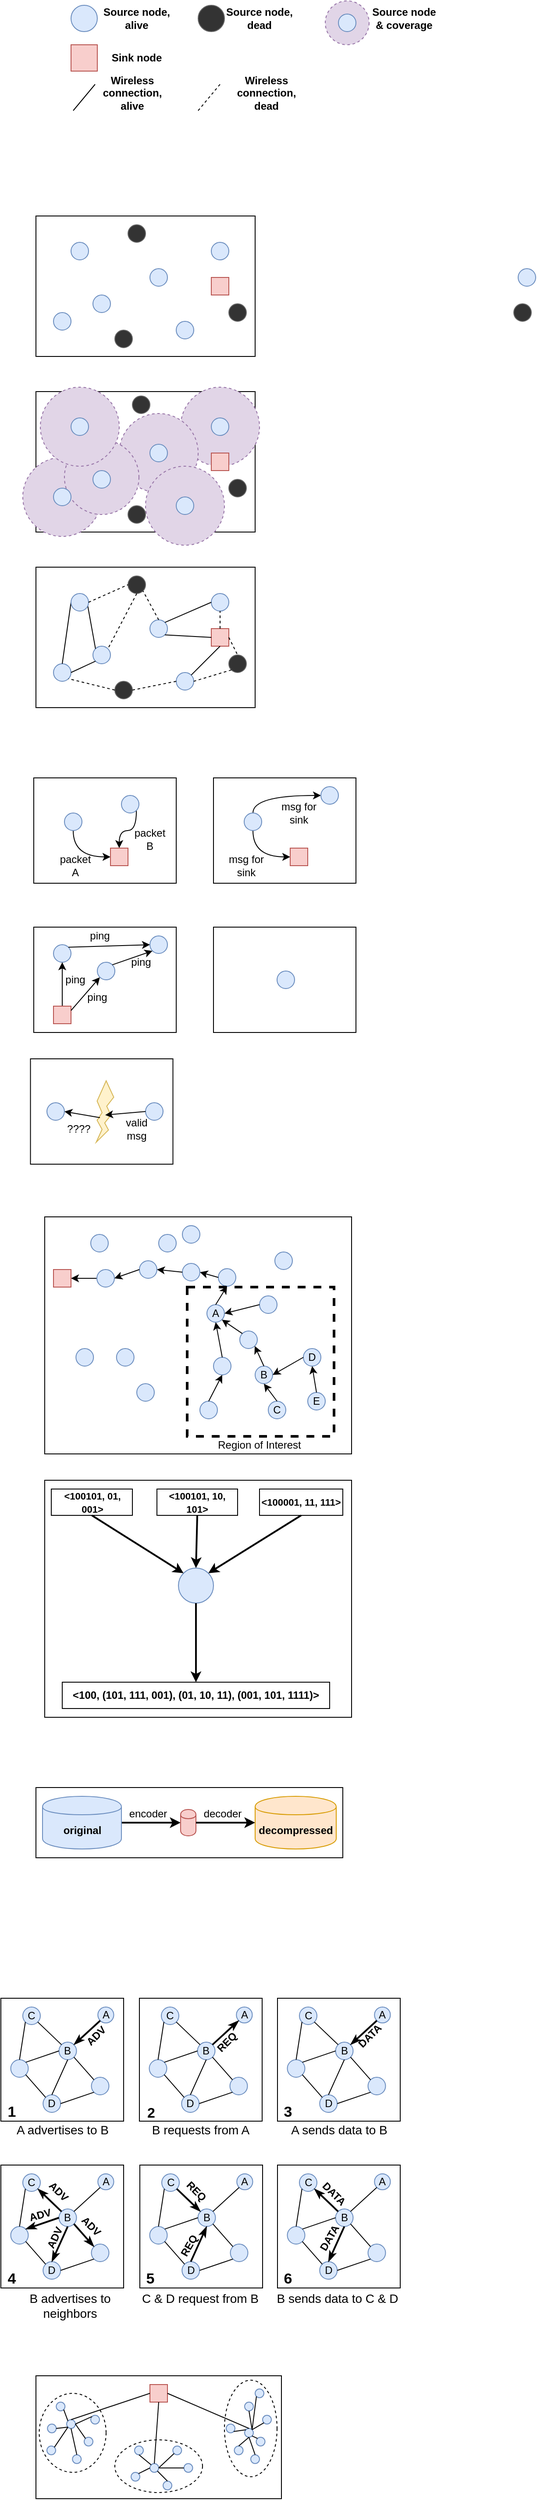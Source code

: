 <mxfile version="12.6.6" type="github"><diagram id="SlvpGmtmp1gVfuJW6Wji" name="Page-1"><mxGraphModel dx="610" dy="606" grid="1" gridSize="10" guides="1" tooltips="1" connect="1" arrows="1" fold="1" page="1" pageScale="1" pageWidth="850" pageHeight="1100" math="0" shadow="0"><root><mxCell id="0"/><mxCell id="1" parent="0"/><mxCell id="M-8WFeIw9KGYcNQw-e4n-545" value="" style="ellipse;whiteSpace=wrap;html=1;dashed=1;strokeWidth=1;fillColor=none;" vertex="1" parent="1"><mxGeometry x="335" y="2785" width="60" height="110" as="geometry"/></mxCell><mxCell id="M-8WFeIw9KGYcNQw-e4n-405" value="" style="rounded=0;whiteSpace=wrap;html=1;strokeWidth=1;fillColor=none;" vertex="1" parent="1"><mxGeometry x="395.5" y="2540" width="140" height="140" as="geometry"/></mxCell><mxCell id="M-8WFeIw9KGYcNQw-e4n-390" value="" style="rounded=0;whiteSpace=wrap;html=1;strokeWidth=1;fillColor=none;" vertex="1" parent="1"><mxGeometry x="238.5" y="2540" width="140" height="140" as="geometry"/></mxCell><mxCell id="M-8WFeIw9KGYcNQw-e4n-464" value="" style="rounded=0;whiteSpace=wrap;html=1;strokeWidth=1;fillColor=none;" vertex="1" parent="1"><mxGeometry x="395.5" y="2350" width="140" height="140" as="geometry"/></mxCell><mxCell id="M-8WFeIw9KGYcNQw-e4n-300" value="" style="rounded=0;whiteSpace=wrap;html=1;strokeWidth=1;fillColor=none;" vertex="1" parent="1"><mxGeometry x="238" y="2350" width="140" height="140" as="geometry"/></mxCell><mxCell id="M-8WFeIw9KGYcNQw-e4n-270" value="" style="rounded=0;whiteSpace=wrap;html=1;strokeWidth=1;fillColor=none;" vertex="1" parent="1"><mxGeometry x="80" y="2350" width="140" height="140" as="geometry"/></mxCell><mxCell id="M-8WFeIw9KGYcNQw-e4n-20" value="" style="rounded=0;whiteSpace=wrap;html=1;" vertex="1" parent="1"><mxGeometry x="120" y="520" width="250" height="160" as="geometry"/></mxCell><mxCell id="M-8WFeIw9KGYcNQw-e4n-40" value="" style="ellipse;whiteSpace=wrap;html=1;aspect=fixed;fillColor=#e1d5e7;strokeColor=#9673a6;dashed=1;" vertex="1" parent="1"><mxGeometry x="285" y="515" width="90" height="90" as="geometry"/></mxCell><mxCell id="M-8WFeIw9KGYcNQw-e4n-39" value="" style="ellipse;whiteSpace=wrap;html=1;aspect=fixed;fillColor=#e1d5e7;strokeColor=#9673a6;dashed=1;" vertex="1" parent="1"><mxGeometry x="215" y="545" width="90" height="90" as="geometry"/></mxCell><mxCell id="M-8WFeIw9KGYcNQw-e4n-38" value="" style="ellipse;whiteSpace=wrap;html=1;aspect=fixed;fillColor=#e1d5e7;strokeColor=#9673a6;dashed=1;" vertex="1" parent="1"><mxGeometry x="245" y="605" width="90" height="90" as="geometry"/></mxCell><mxCell id="M-8WFeIw9KGYcNQw-e4n-36" value="" style="ellipse;whiteSpace=wrap;html=1;aspect=fixed;fillColor=#e1d5e7;strokeColor=#9673a6;dashed=1;" vertex="1" parent="1"><mxGeometry x="105" y="595" width="90" height="90" as="geometry"/></mxCell><mxCell id="M-8WFeIw9KGYcNQw-e4n-35" value="" style="ellipse;whiteSpace=wrap;html=1;aspect=fixed;fillColor=#e1d5e7;strokeColor=#9673a6;dashed=1;" vertex="1" parent="1"><mxGeometry x="152.5" y="575" width="85" height="85" as="geometry"/></mxCell><mxCell id="M-8WFeIw9KGYcNQw-e4n-30" value="" style="ellipse;whiteSpace=wrap;html=1;aspect=fixed;fillColor=#e1d5e7;strokeColor=#9673a6;dashed=1;" vertex="1" parent="1"><mxGeometry x="125" y="515" width="90" height="90" as="geometry"/></mxCell><mxCell id="M-8WFeIw9KGYcNQw-e4n-1" value="" style="ellipse;whiteSpace=wrap;html=1;aspect=fixed;fillColor=#dae8fc;strokeColor=#6c8ebf;" vertex="1" parent="1"><mxGeometry x="160" y="80" width="30" height="30" as="geometry"/></mxCell><mxCell id="M-8WFeIw9KGYcNQw-e4n-2" value="&lt;b&gt;Source node, alive&lt;br&gt;&lt;/b&gt;" style="text;html=1;strokeColor=none;fillColor=none;align=center;verticalAlign=middle;whiteSpace=wrap;rounded=0;" vertex="1" parent="1"><mxGeometry x="195" y="85" width="80" height="20" as="geometry"/></mxCell><mxCell id="M-8WFeIw9KGYcNQw-e4n-3" value="" style="rounded=0;whiteSpace=wrap;html=1;fillColor=#f8cecc;strokeColor=#b85450;" vertex="1" parent="1"><mxGeometry x="160" y="125" width="30" height="30" as="geometry"/></mxCell><mxCell id="M-8WFeIw9KGYcNQw-e4n-4" value="&lt;b&gt;Sink node&lt;/b&gt;" style="text;html=1;strokeColor=none;fillColor=none;align=center;verticalAlign=middle;whiteSpace=wrap;rounded=0;" vertex="1" parent="1"><mxGeometry x="205" y="130" width="60" height="20" as="geometry"/></mxCell><mxCell id="M-8WFeIw9KGYcNQw-e4n-5" value="" style="rounded=0;whiteSpace=wrap;html=1;" vertex="1" parent="1"><mxGeometry x="120" y="320" width="250" height="160" as="geometry"/></mxCell><mxCell id="M-8WFeIw9KGYcNQw-e4n-6" value="" style="ellipse;whiteSpace=wrap;html=1;aspect=fixed;fillColor=#dae8fc;strokeColor=#6c8ebf;" vertex="1" parent="1"><mxGeometry x="670" y="380" width="20" height="20" as="geometry"/></mxCell><mxCell id="M-8WFeIw9KGYcNQw-e4n-7" value="" style="ellipse;whiteSpace=wrap;html=1;aspect=fixed;fillColor=#dae8fc;strokeColor=#6c8ebf;" vertex="1" parent="1"><mxGeometry x="160" y="350" width="20" height="20" as="geometry"/></mxCell><mxCell id="M-8WFeIw9KGYcNQw-e4n-9" value="" style="ellipse;whiteSpace=wrap;html=1;aspect=fixed;fillColor=#333333;strokeColor=#666666;fontColor=#333333;" vertex="1" parent="1"><mxGeometry x="305" y="80" width="30" height="30" as="geometry"/></mxCell><mxCell id="M-8WFeIw9KGYcNQw-e4n-10" value="&lt;b&gt;Source node, dead&lt;br&gt;&lt;/b&gt;" style="text;html=1;strokeColor=none;fillColor=none;align=center;verticalAlign=middle;whiteSpace=wrap;rounded=0;" vertex="1" parent="1"><mxGeometry x="335" y="85" width="80" height="20" as="geometry"/></mxCell><mxCell id="M-8WFeIw9KGYcNQw-e4n-11" value="" style="ellipse;whiteSpace=wrap;html=1;aspect=fixed;fillColor=#dae8fc;strokeColor=#6c8ebf;" vertex="1" parent="1"><mxGeometry x="185" y="410" width="20" height="20" as="geometry"/></mxCell><mxCell id="M-8WFeIw9KGYcNQw-e4n-12" value="" style="ellipse;whiteSpace=wrap;html=1;aspect=fixed;fillColor=#dae8fc;strokeColor=#6c8ebf;" vertex="1" parent="1"><mxGeometry x="250" y="380" width="20" height="20" as="geometry"/></mxCell><mxCell id="M-8WFeIw9KGYcNQw-e4n-13" value="" style="ellipse;whiteSpace=wrap;html=1;aspect=fixed;fillColor=#dae8fc;strokeColor=#6c8ebf;" vertex="1" parent="1"><mxGeometry x="280" y="440" width="20" height="20" as="geometry"/></mxCell><mxCell id="M-8WFeIw9KGYcNQw-e4n-14" value="" style="ellipse;whiteSpace=wrap;html=1;aspect=fixed;fillColor=#dae8fc;strokeColor=#6c8ebf;" vertex="1" parent="1"><mxGeometry x="320" y="350" width="20" height="20" as="geometry"/></mxCell><mxCell id="M-8WFeIw9KGYcNQw-e4n-15" value="" style="ellipse;whiteSpace=wrap;html=1;aspect=fixed;fillColor=#dae8fc;strokeColor=#6c8ebf;" vertex="1" parent="1"><mxGeometry x="140" y="430" width="20" height="20" as="geometry"/></mxCell><mxCell id="M-8WFeIw9KGYcNQw-e4n-16" value="" style="ellipse;whiteSpace=wrap;html=1;aspect=fixed;fillColor=#333333;strokeColor=#666666;fontColor=#333333;" vertex="1" parent="1"><mxGeometry x="665" y="420" width="20" height="20" as="geometry"/></mxCell><mxCell id="M-8WFeIw9KGYcNQw-e4n-17" value="" style="ellipse;whiteSpace=wrap;html=1;aspect=fixed;fillColor=#333333;strokeColor=#666666;fontColor=#333333;" vertex="1" parent="1"><mxGeometry x="225" y="330" width="20" height="20" as="geometry"/></mxCell><mxCell id="M-8WFeIw9KGYcNQw-e4n-18" value="" style="ellipse;whiteSpace=wrap;html=1;aspect=fixed;fillColor=#333333;strokeColor=#666666;fontColor=#333333;" vertex="1" parent="1"><mxGeometry x="210" y="450" width="20" height="20" as="geometry"/></mxCell><mxCell id="M-8WFeIw9KGYcNQw-e4n-19" value="" style="ellipse;whiteSpace=wrap;html=1;aspect=fixed;fillColor=#333333;strokeColor=#666666;fontColor=#333333;" vertex="1" parent="1"><mxGeometry x="340" y="420" width="20" height="20" as="geometry"/></mxCell><mxCell id="M-8WFeIw9KGYcNQw-e4n-21" value="" style="ellipse;whiteSpace=wrap;html=1;aspect=fixed;fillColor=#dae8fc;strokeColor=#6c8ebf;" vertex="1" parent="1"><mxGeometry x="160" y="550" width="20" height="20" as="geometry"/></mxCell><mxCell id="M-8WFeIw9KGYcNQw-e4n-22" value="" style="ellipse;whiteSpace=wrap;html=1;aspect=fixed;fillColor=#dae8fc;strokeColor=#6c8ebf;" vertex="1" parent="1"><mxGeometry x="185" y="610" width="20" height="20" as="geometry"/></mxCell><mxCell id="M-8WFeIw9KGYcNQw-e4n-23" value="" style="ellipse;whiteSpace=wrap;html=1;aspect=fixed;fillColor=#dae8fc;strokeColor=#6c8ebf;" vertex="1" parent="1"><mxGeometry x="250" y="580" width="20" height="20" as="geometry"/></mxCell><mxCell id="M-8WFeIw9KGYcNQw-e4n-24" value="" style="ellipse;whiteSpace=wrap;html=1;aspect=fixed;fillColor=#dae8fc;strokeColor=#6c8ebf;" vertex="1" parent="1"><mxGeometry x="280" y="640" width="20" height="20" as="geometry"/></mxCell><mxCell id="M-8WFeIw9KGYcNQw-e4n-25" value="" style="ellipse;whiteSpace=wrap;html=1;aspect=fixed;fillColor=#dae8fc;strokeColor=#6c8ebf;" vertex="1" parent="1"><mxGeometry x="320" y="550" width="20" height="20" as="geometry"/></mxCell><mxCell id="M-8WFeIw9KGYcNQw-e4n-26" value="" style="ellipse;whiteSpace=wrap;html=1;aspect=fixed;fillColor=#dae8fc;strokeColor=#6c8ebf;" vertex="1" parent="1"><mxGeometry x="140" y="630" width="20" height="20" as="geometry"/></mxCell><mxCell id="M-8WFeIw9KGYcNQw-e4n-27" value="" style="ellipse;whiteSpace=wrap;html=1;aspect=fixed;fillColor=#333333;strokeColor=#666666;fontColor=#333333;" vertex="1" parent="1"><mxGeometry x="230" y="525" width="20" height="20" as="geometry"/></mxCell><mxCell id="M-8WFeIw9KGYcNQw-e4n-28" value="" style="ellipse;whiteSpace=wrap;html=1;aspect=fixed;fillColor=#333333;strokeColor=#666666;fontColor=#333333;" vertex="1" parent="1"><mxGeometry x="225" y="650" width="20" height="20" as="geometry"/></mxCell><mxCell id="M-8WFeIw9KGYcNQw-e4n-29" value="" style="ellipse;whiteSpace=wrap;html=1;aspect=fixed;fillColor=#333333;strokeColor=#666666;fontColor=#333333;" vertex="1" parent="1"><mxGeometry x="340" y="620" width="20" height="20" as="geometry"/></mxCell><mxCell id="M-8WFeIw9KGYcNQw-e4n-31" value="" style="rounded=0;whiteSpace=wrap;html=1;fillColor=#f8cecc;strokeColor=#b85450;" vertex="1" parent="1"><mxGeometry x="320" y="390" width="20" height="20" as="geometry"/></mxCell><mxCell id="M-8WFeIw9KGYcNQw-e4n-32" value="" style="rounded=0;whiteSpace=wrap;html=1;fillColor=#f8cecc;strokeColor=#b85450;" vertex="1" parent="1"><mxGeometry x="320" y="590" width="20" height="20" as="geometry"/></mxCell><mxCell id="M-8WFeIw9KGYcNQw-e4n-41" value="" style="rounded=0;whiteSpace=wrap;html=1;" vertex="1" parent="1"><mxGeometry x="120" y="720" width="250" height="160" as="geometry"/></mxCell><mxCell id="M-8WFeIw9KGYcNQw-e4n-43" value="" style="ellipse;whiteSpace=wrap;html=1;aspect=fixed;fillColor=#dae8fc;strokeColor=#6c8ebf;" vertex="1" parent="1"><mxGeometry x="185" y="810" width="20" height="20" as="geometry"/></mxCell><mxCell id="M-8WFeIw9KGYcNQw-e4n-44" value="" style="ellipse;whiteSpace=wrap;html=1;aspect=fixed;fillColor=#dae8fc;strokeColor=#6c8ebf;" vertex="1" parent="1"><mxGeometry x="250" y="780" width="20" height="20" as="geometry"/></mxCell><mxCell id="M-8WFeIw9KGYcNQw-e4n-45" value="" style="ellipse;whiteSpace=wrap;html=1;aspect=fixed;fillColor=#dae8fc;strokeColor=#6c8ebf;" vertex="1" parent="1"><mxGeometry x="280" y="840" width="20" height="20" as="geometry"/></mxCell><mxCell id="M-8WFeIw9KGYcNQw-e4n-46" value="" style="ellipse;whiteSpace=wrap;html=1;aspect=fixed;fillColor=#dae8fc;strokeColor=#6c8ebf;" vertex="1" parent="1"><mxGeometry x="320" y="750" width="20" height="20" as="geometry"/></mxCell><mxCell id="M-8WFeIw9KGYcNQw-e4n-47" value="" style="ellipse;whiteSpace=wrap;html=1;aspect=fixed;fillColor=#dae8fc;strokeColor=#6c8ebf;" vertex="1" parent="1"><mxGeometry x="140" y="830" width="20" height="20" as="geometry"/></mxCell><mxCell id="M-8WFeIw9KGYcNQw-e4n-48" value="" style="ellipse;whiteSpace=wrap;html=1;aspect=fixed;fillColor=#333333;strokeColor=#666666;fontColor=#333333;" vertex="1" parent="1"><mxGeometry x="225" y="730" width="20" height="20" as="geometry"/></mxCell><mxCell id="M-8WFeIw9KGYcNQw-e4n-49" value="" style="ellipse;whiteSpace=wrap;html=1;aspect=fixed;fillColor=#333333;strokeColor=#666666;fontColor=#333333;" vertex="1" parent="1"><mxGeometry x="210" y="850" width="20" height="20" as="geometry"/></mxCell><mxCell id="M-8WFeIw9KGYcNQw-e4n-50" value="" style="ellipse;whiteSpace=wrap;html=1;aspect=fixed;fillColor=#333333;strokeColor=#666666;fontColor=#333333;" vertex="1" parent="1"><mxGeometry x="340" y="820" width="20" height="20" as="geometry"/></mxCell><mxCell id="M-8WFeIw9KGYcNQw-e4n-51" value="" style="rounded=0;whiteSpace=wrap;html=1;fillColor=#f8cecc;strokeColor=#b85450;" vertex="1" parent="1"><mxGeometry x="320" y="790" width="20" height="20" as="geometry"/></mxCell><mxCell id="M-8WFeIw9KGYcNQw-e4n-64" value="" style="endArrow=none;html=1;exitX=0;exitY=0.5;exitDx=0;exitDy=0;entryX=0.5;entryY=0;entryDx=0;entryDy=0;" edge="1" parent="1" source="M-8WFeIw9KGYcNQw-e4n-42" target="M-8WFeIw9KGYcNQw-e4n-47"><mxGeometry width="50" height="50" relative="1" as="geometry"><mxPoint x="50" y="850" as="sourcePoint"/><mxPoint x="100" y="800" as="targetPoint"/></mxGeometry></mxCell><mxCell id="M-8WFeIw9KGYcNQw-e4n-66" value="" style="endArrow=none;html=1;exitX=1;exitY=0.5;exitDx=0;exitDy=0;entryX=0;entryY=1;entryDx=0;entryDy=0;" edge="1" parent="1" source="M-8WFeIw9KGYcNQw-e4n-47" target="M-8WFeIw9KGYcNQw-e4n-43"><mxGeometry width="50" height="50" relative="1" as="geometry"><mxPoint x="110" y="950" as="sourcePoint"/><mxPoint x="160" y="900" as="targetPoint"/></mxGeometry></mxCell><mxCell id="M-8WFeIw9KGYcNQw-e4n-67" value="" style="endArrow=none;dashed=1;html=1;entryX=1;entryY=1;entryDx=0;entryDy=0;exitX=0;exitY=0.5;exitDx=0;exitDy=0;" edge="1" parent="1" source="M-8WFeIw9KGYcNQw-e4n-49" target="M-8WFeIw9KGYcNQw-e4n-47"><mxGeometry width="50" height="50" relative="1" as="geometry"><mxPoint x="110" y="950" as="sourcePoint"/><mxPoint x="160" y="900" as="targetPoint"/></mxGeometry></mxCell><mxCell id="M-8WFeIw9KGYcNQw-e4n-68" value="" style="endArrow=none;dashed=1;html=1;entryX=1;entryY=0;entryDx=0;entryDy=0;exitX=0.5;exitY=1;exitDx=0;exitDy=0;" edge="1" parent="1" source="M-8WFeIw9KGYcNQw-e4n-48" target="M-8WFeIw9KGYcNQw-e4n-43"><mxGeometry width="50" height="50" relative="1" as="geometry"><mxPoint x="110" y="950" as="sourcePoint"/><mxPoint x="160" y="900" as="targetPoint"/></mxGeometry></mxCell><mxCell id="M-8WFeIw9KGYcNQw-e4n-69" value="" style="endArrow=none;html=1;entryX=1;entryY=0;entryDx=0;entryDy=0;exitX=0;exitY=0;exitDx=0;exitDy=0;" edge="1" parent="1" source="M-8WFeIw9KGYcNQw-e4n-43" target="M-8WFeIw9KGYcNQw-e4n-42"><mxGeometry width="50" height="50" relative="1" as="geometry"><mxPoint x="110" y="950" as="sourcePoint"/><mxPoint x="160" y="900" as="targetPoint"/></mxGeometry></mxCell><mxCell id="M-8WFeIw9KGYcNQw-e4n-42" value="" style="ellipse;whiteSpace=wrap;html=1;aspect=fixed;fillColor=#dae8fc;strokeColor=#6c8ebf;" vertex="1" parent="1"><mxGeometry x="160" y="750" width="20" height="20" as="geometry"/></mxCell><mxCell id="M-8WFeIw9KGYcNQw-e4n-70" value="" style="endArrow=none;dashed=1;html=1;entryX=0;entryY=0.5;entryDx=0;entryDy=0;exitX=1;exitY=0.5;exitDx=0;exitDy=0;" edge="1" parent="1" source="M-8WFeIw9KGYcNQw-e4n-42" target="M-8WFeIw9KGYcNQw-e4n-48"><mxGeometry width="50" height="50" relative="1" as="geometry"><mxPoint x="110" y="950" as="sourcePoint"/><mxPoint x="160" y="900" as="targetPoint"/></mxGeometry></mxCell><mxCell id="M-8WFeIw9KGYcNQw-e4n-71" value="" style="endArrow=none;dashed=1;html=1;entryX=1;entryY=0.5;entryDx=0;entryDy=0;exitX=0;exitY=0.5;exitDx=0;exitDy=0;" edge="1" parent="1" source="M-8WFeIw9KGYcNQw-e4n-45" target="M-8WFeIw9KGYcNQw-e4n-49"><mxGeometry width="50" height="50" relative="1" as="geometry"><mxPoint x="110" y="950" as="sourcePoint"/><mxPoint x="160" y="900" as="targetPoint"/></mxGeometry></mxCell><mxCell id="M-8WFeIw9KGYcNQw-e4n-72" value="" style="endArrow=none;dashed=1;html=1;entryX=1;entryY=1;entryDx=0;entryDy=0;exitX=0.5;exitY=0;exitDx=0;exitDy=0;" edge="1" parent="1" source="M-8WFeIw9KGYcNQw-e4n-44" target="M-8WFeIw9KGYcNQw-e4n-48"><mxGeometry width="50" height="50" relative="1" as="geometry"><mxPoint x="110" y="950" as="sourcePoint"/><mxPoint x="160" y="900" as="targetPoint"/></mxGeometry></mxCell><mxCell id="M-8WFeIw9KGYcNQw-e4n-73" value="" style="endArrow=none;html=1;entryX=1;entryY=1;entryDx=0;entryDy=0;exitX=0;exitY=0.5;exitDx=0;exitDy=0;" edge="1" parent="1" source="M-8WFeIw9KGYcNQw-e4n-51" target="M-8WFeIw9KGYcNQw-e4n-44"><mxGeometry width="50" height="50" relative="1" as="geometry"><mxPoint x="110" y="950" as="sourcePoint"/><mxPoint x="160" y="900" as="targetPoint"/></mxGeometry></mxCell><mxCell id="M-8WFeIw9KGYcNQw-e4n-74" value="" style="endArrow=none;html=1;entryX=0;entryY=0.5;entryDx=0;entryDy=0;exitX=1;exitY=0;exitDx=0;exitDy=0;" edge="1" parent="1" source="M-8WFeIw9KGYcNQw-e4n-44" target="M-8WFeIw9KGYcNQw-e4n-46"><mxGeometry width="50" height="50" relative="1" as="geometry"><mxPoint x="110" y="950" as="sourcePoint"/><mxPoint x="160" y="900" as="targetPoint"/></mxGeometry></mxCell><mxCell id="M-8WFeIw9KGYcNQw-e4n-75" value="" style="endArrow=none;dashed=1;html=1;entryX=0.5;entryY=1;entryDx=0;entryDy=0;exitX=0.5;exitY=0;exitDx=0;exitDy=0;" edge="1" parent="1" source="M-8WFeIw9KGYcNQw-e4n-51" target="M-8WFeIw9KGYcNQw-e4n-46"><mxGeometry width="50" height="50" relative="1" as="geometry"><mxPoint x="110" y="950" as="sourcePoint"/><mxPoint x="160" y="900" as="targetPoint"/></mxGeometry></mxCell><mxCell id="M-8WFeIw9KGYcNQw-e4n-76" value="" style="endArrow=none;html=1;entryX=1;entryY=0;entryDx=0;entryDy=0;exitX=0.5;exitY=1;exitDx=0;exitDy=0;" edge="1" parent="1" source="M-8WFeIw9KGYcNQw-e4n-51" target="M-8WFeIw9KGYcNQw-e4n-45"><mxGeometry width="50" height="50" relative="1" as="geometry"><mxPoint x="110" y="950" as="sourcePoint"/><mxPoint x="160" y="900" as="targetPoint"/></mxGeometry></mxCell><mxCell id="M-8WFeIw9KGYcNQw-e4n-77" value="" style="endArrow=none;dashed=1;html=1;entryX=1;entryY=0.5;entryDx=0;entryDy=0;exitX=0;exitY=1;exitDx=0;exitDy=0;" edge="1" parent="1" source="M-8WFeIw9KGYcNQw-e4n-50" target="M-8WFeIw9KGYcNQw-e4n-45"><mxGeometry width="50" height="50" relative="1" as="geometry"><mxPoint x="110" y="950" as="sourcePoint"/><mxPoint x="160" y="900" as="targetPoint"/></mxGeometry></mxCell><mxCell id="M-8WFeIw9KGYcNQw-e4n-78" value="" style="endArrow=none;dashed=1;html=1;entryX=0.5;entryY=0;entryDx=0;entryDy=0;exitX=1;exitY=0.5;exitDx=0;exitDy=0;" edge="1" parent="1" source="M-8WFeIw9KGYcNQw-e4n-51" target="M-8WFeIw9KGYcNQw-e4n-50"><mxGeometry width="50" height="50" relative="1" as="geometry"><mxPoint x="110" y="950" as="sourcePoint"/><mxPoint x="160" y="900" as="targetPoint"/></mxGeometry></mxCell><mxCell id="M-8WFeIw9KGYcNQw-e4n-79" value="" style="endArrow=none;html=1;" edge="1" parent="1"><mxGeometry width="50" height="50" relative="1" as="geometry"><mxPoint x="162.5" y="200" as="sourcePoint"/><mxPoint x="187.5" y="170" as="targetPoint"/></mxGeometry></mxCell><mxCell id="M-8WFeIw9KGYcNQw-e4n-80" value="Wireless connection, alive" style="text;html=1;strokeColor=none;fillColor=none;align=center;verticalAlign=middle;whiteSpace=wrap;rounded=0;fontStyle=1" vertex="1" parent="1"><mxGeometry x="200" y="170" width="60" height="20" as="geometry"/></mxCell><mxCell id="M-8WFeIw9KGYcNQw-e4n-81" value="" style="endArrow=none;dashed=1;html=1;" edge="1" parent="1"><mxGeometry width="50" height="50" relative="1" as="geometry"><mxPoint x="305" y="200" as="sourcePoint"/><mxPoint x="330" y="170" as="targetPoint"/></mxGeometry></mxCell><mxCell id="M-8WFeIw9KGYcNQw-e4n-82" value="Wireless connection, dead" style="text;html=1;strokeColor=none;fillColor=none;align=center;verticalAlign=middle;whiteSpace=wrap;rounded=0;fontStyle=1" vertex="1" parent="1"><mxGeometry x="352.5" y="170" width="60" height="20" as="geometry"/></mxCell><mxCell id="M-8WFeIw9KGYcNQw-e4n-83" value="" style="ellipse;whiteSpace=wrap;html=1;aspect=fixed;dashed=1;fillColor=#e1d5e7;strokeColor=#9673a6;" vertex="1" parent="1"><mxGeometry x="450" y="75" width="50" height="50" as="geometry"/></mxCell><mxCell id="M-8WFeIw9KGYcNQw-e4n-84" value="" style="ellipse;whiteSpace=wrap;html=1;aspect=fixed;fillColor=#dae8fc;strokeColor=#6c8ebf;" vertex="1" parent="1"><mxGeometry x="465" y="90" width="20" height="20" as="geometry"/></mxCell><mxCell id="M-8WFeIw9KGYcNQw-e4n-85" value="&lt;b&gt;Source node &amp;amp; coverage&lt;br&gt;&lt;/b&gt;" style="text;html=1;strokeColor=none;fillColor=none;align=center;verticalAlign=middle;whiteSpace=wrap;rounded=0;" vertex="1" parent="1"><mxGeometry x="500" y="85" width="80" height="20" as="geometry"/></mxCell><mxCell id="M-8WFeIw9KGYcNQw-e4n-86" value="" style="rounded=0;whiteSpace=wrap;html=1;" vertex="1" parent="1"><mxGeometry x="117.5" y="960" width="162.5" height="120" as="geometry"/></mxCell><mxCell id="M-8WFeIw9KGYcNQw-e4n-90" style="edgeStyle=orthogonalEdgeStyle;curved=1;orthogonalLoop=1;jettySize=auto;html=1;exitX=0.5;exitY=1;exitDx=0;exitDy=0;entryX=0;entryY=0.5;entryDx=0;entryDy=0;endArrow=classic;endFill=1;" edge="1" parent="1" source="M-8WFeIw9KGYcNQw-e4n-87" target="M-8WFeIw9KGYcNQw-e4n-89"><mxGeometry relative="1" as="geometry"/></mxCell><mxCell id="M-8WFeIw9KGYcNQw-e4n-87" value="" style="ellipse;whiteSpace=wrap;html=1;aspect=fixed;fillColor=#dae8fc;strokeColor=#6c8ebf;" vertex="1" parent="1"><mxGeometry x="152.5" y="1000" width="20" height="20" as="geometry"/></mxCell><mxCell id="M-8WFeIw9KGYcNQw-e4n-91" style="edgeStyle=orthogonalEdgeStyle;curved=1;orthogonalLoop=1;jettySize=auto;html=1;exitX=1;exitY=1;exitDx=0;exitDy=0;entryX=0.5;entryY=0;entryDx=0;entryDy=0;endArrow=classic;endFill=1;" edge="1" parent="1" source="M-8WFeIw9KGYcNQw-e4n-88" target="M-8WFeIw9KGYcNQw-e4n-89"><mxGeometry relative="1" as="geometry"/></mxCell><mxCell id="M-8WFeIw9KGYcNQw-e4n-88" value="" style="ellipse;whiteSpace=wrap;html=1;aspect=fixed;fillColor=#dae8fc;strokeColor=#6c8ebf;" vertex="1" parent="1"><mxGeometry x="217.5" y="980" width="20" height="20" as="geometry"/></mxCell><mxCell id="M-8WFeIw9KGYcNQw-e4n-89" value="" style="rounded=0;whiteSpace=wrap;html=1;fillColor=#f8cecc;strokeColor=#b85450;" vertex="1" parent="1"><mxGeometry x="205" y="1040" width="20" height="20" as="geometry"/></mxCell><mxCell id="M-8WFeIw9KGYcNQw-e4n-92" value="packet A" style="text;html=1;strokeColor=none;fillColor=none;align=center;verticalAlign=middle;whiteSpace=wrap;rounded=0;" vertex="1" parent="1"><mxGeometry x="145" y="1050" width="40" height="20" as="geometry"/></mxCell><mxCell id="M-8WFeIw9KGYcNQw-e4n-93" value="packet B" style="text;html=1;strokeColor=none;fillColor=none;align=center;verticalAlign=middle;whiteSpace=wrap;rounded=0;" vertex="1" parent="1"><mxGeometry x="230" y="1020" width="40" height="20" as="geometry"/></mxCell><mxCell id="M-8WFeIw9KGYcNQw-e4n-94" value="" style="rounded=0;whiteSpace=wrap;html=1;" vertex="1" parent="1"><mxGeometry x="322.5" y="960" width="162.5" height="120" as="geometry"/></mxCell><mxCell id="M-8WFeIw9KGYcNQw-e4n-95" style="edgeStyle=orthogonalEdgeStyle;curved=1;orthogonalLoop=1;jettySize=auto;html=1;exitX=0.5;exitY=1;exitDx=0;exitDy=0;entryX=0;entryY=0.5;entryDx=0;entryDy=0;endArrow=classic;endFill=1;" edge="1" parent="1" source="M-8WFeIw9KGYcNQw-e4n-96" target="M-8WFeIw9KGYcNQw-e4n-99"><mxGeometry relative="1" as="geometry"/></mxCell><mxCell id="M-8WFeIw9KGYcNQw-e4n-102" style="edgeStyle=orthogonalEdgeStyle;curved=1;orthogonalLoop=1;jettySize=auto;html=1;exitX=0.5;exitY=0;exitDx=0;exitDy=0;entryX=0;entryY=0.5;entryDx=0;entryDy=0;endArrow=classic;endFill=1;" edge="1" parent="1" source="M-8WFeIw9KGYcNQw-e4n-96" target="M-8WFeIw9KGYcNQw-e4n-98"><mxGeometry relative="1" as="geometry"/></mxCell><mxCell id="M-8WFeIw9KGYcNQw-e4n-96" value="" style="ellipse;whiteSpace=wrap;html=1;aspect=fixed;fillColor=#dae8fc;strokeColor=#6c8ebf;" vertex="1" parent="1"><mxGeometry x="357.5" y="1000" width="20" height="20" as="geometry"/></mxCell><mxCell id="M-8WFeIw9KGYcNQw-e4n-98" value="" style="ellipse;whiteSpace=wrap;html=1;aspect=fixed;fillColor=#dae8fc;strokeColor=#6c8ebf;" vertex="1" parent="1"><mxGeometry x="445" y="970" width="20" height="20" as="geometry"/></mxCell><mxCell id="M-8WFeIw9KGYcNQw-e4n-99" value="" style="rounded=0;whiteSpace=wrap;html=1;fillColor=#f8cecc;strokeColor=#b85450;" vertex="1" parent="1"><mxGeometry x="410" y="1040" width="20" height="20" as="geometry"/></mxCell><mxCell id="M-8WFeIw9KGYcNQw-e4n-100" value="msg for sink" style="text;html=1;strokeColor=none;fillColor=none;align=center;verticalAlign=middle;whiteSpace=wrap;rounded=0;" vertex="1" parent="1"><mxGeometry x="335" y="1050" width="50" height="20" as="geometry"/></mxCell><mxCell id="M-8WFeIw9KGYcNQw-e4n-103" value="msg for sink" style="text;html=1;strokeColor=none;fillColor=none;align=center;verticalAlign=middle;whiteSpace=wrap;rounded=0;" vertex="1" parent="1"><mxGeometry x="395" y="990" width="50" height="20" as="geometry"/></mxCell><mxCell id="M-8WFeIw9KGYcNQw-e4n-105" value="" style="rounded=0;whiteSpace=wrap;html=1;" vertex="1" parent="1"><mxGeometry x="117.5" y="1130" width="162.5" height="120" as="geometry"/></mxCell><mxCell id="M-8WFeIw9KGYcNQw-e4n-108" value="" style="ellipse;whiteSpace=wrap;html=1;aspect=fixed;fillColor=#dae8fc;strokeColor=#6c8ebf;" vertex="1" parent="1"><mxGeometry x="140" y="1150" width="20" height="20" as="geometry"/></mxCell><mxCell id="M-8WFeIw9KGYcNQw-e4n-109" value="" style="ellipse;whiteSpace=wrap;html=1;aspect=fixed;fillColor=#dae8fc;strokeColor=#6c8ebf;" vertex="1" parent="1"><mxGeometry x="190" y="1170" width="20" height="20" as="geometry"/></mxCell><mxCell id="M-8WFeIw9KGYcNQw-e4n-115" style="edgeStyle=orthogonalEdgeStyle;curved=1;orthogonalLoop=1;jettySize=auto;html=1;exitX=0.5;exitY=0;exitDx=0;exitDy=0;entryX=0.5;entryY=1;entryDx=0;entryDy=0;endArrow=classic;endFill=1;" edge="1" parent="1" source="M-8WFeIw9KGYcNQw-e4n-110" target="M-8WFeIw9KGYcNQw-e4n-108"><mxGeometry relative="1" as="geometry"/></mxCell><mxCell id="M-8WFeIw9KGYcNQw-e4n-110" value="" style="rounded=0;whiteSpace=wrap;html=1;fillColor=#f8cecc;strokeColor=#b85450;" vertex="1" parent="1"><mxGeometry x="140" y="1220" width="20" height="20" as="geometry"/></mxCell><mxCell id="M-8WFeIw9KGYcNQw-e4n-114" value="" style="ellipse;whiteSpace=wrap;html=1;aspect=fixed;fillColor=#dae8fc;strokeColor=#6c8ebf;" vertex="1" parent="1"><mxGeometry x="250" y="1140" width="20" height="20" as="geometry"/></mxCell><mxCell id="M-8WFeIw9KGYcNQw-e4n-117" value="" style="endArrow=classic;html=1;exitX=1;exitY=0.25;exitDx=0;exitDy=0;entryX=0;entryY=1;entryDx=0;entryDy=0;" edge="1" parent="1" source="M-8WFeIw9KGYcNQw-e4n-110" target="M-8WFeIw9KGYcNQw-e4n-109"><mxGeometry width="50" height="50" relative="1" as="geometry"><mxPoint x="110" y="1320" as="sourcePoint"/><mxPoint x="160" y="1270" as="targetPoint"/></mxGeometry></mxCell><mxCell id="M-8WFeIw9KGYcNQw-e4n-118" value="" style="endArrow=classic;html=1;exitX=1;exitY=0;exitDx=0;exitDy=0;entryX=0;entryY=1;entryDx=0;entryDy=0;" edge="1" parent="1" source="M-8WFeIw9KGYcNQw-e4n-109" target="M-8WFeIw9KGYcNQw-e4n-114"><mxGeometry width="50" height="50" relative="1" as="geometry"><mxPoint x="110" y="1320" as="sourcePoint"/><mxPoint x="160" y="1270" as="targetPoint"/></mxGeometry></mxCell><mxCell id="M-8WFeIw9KGYcNQw-e4n-119" value="" style="endArrow=classic;html=1;exitX=1;exitY=0;exitDx=0;exitDy=0;entryX=0;entryY=0.5;entryDx=0;entryDy=0;" edge="1" parent="1" source="M-8WFeIw9KGYcNQw-e4n-108" target="M-8WFeIw9KGYcNQw-e4n-114"><mxGeometry width="50" height="50" relative="1" as="geometry"><mxPoint x="110" y="1320" as="sourcePoint"/><mxPoint x="160" y="1270" as="targetPoint"/></mxGeometry></mxCell><mxCell id="M-8WFeIw9KGYcNQw-e4n-121" value="ping" style="text;html=1;strokeColor=none;fillColor=none;align=center;verticalAlign=middle;whiteSpace=wrap;rounded=0;" vertex="1" parent="1"><mxGeometry x="170" y="1200" width="40" height="20" as="geometry"/></mxCell><mxCell id="M-8WFeIw9KGYcNQw-e4n-122" value="ping" style="text;html=1;strokeColor=none;fillColor=none;align=center;verticalAlign=middle;whiteSpace=wrap;rounded=0;" vertex="1" parent="1"><mxGeometry x="220" y="1160" width="40" height="20" as="geometry"/></mxCell><mxCell id="M-8WFeIw9KGYcNQw-e4n-123" value="ping" style="text;html=1;strokeColor=none;fillColor=none;align=center;verticalAlign=middle;whiteSpace=wrap;rounded=0;" vertex="1" parent="1"><mxGeometry x="172.5" y="1130" width="40" height="20" as="geometry"/></mxCell><mxCell id="M-8WFeIw9KGYcNQw-e4n-124" value="ping" style="text;html=1;strokeColor=none;fillColor=none;align=center;verticalAlign=middle;whiteSpace=wrap;rounded=0;" vertex="1" parent="1"><mxGeometry x="145" y="1180" width="40" height="20" as="geometry"/></mxCell><mxCell id="M-8WFeIw9KGYcNQw-e4n-125" value="" style="rounded=0;whiteSpace=wrap;html=1;" vertex="1" parent="1"><mxGeometry x="322.5" y="1130" width="162.5" height="120" as="geometry"/></mxCell><mxCell id="M-8WFeIw9KGYcNQw-e4n-127" value="" style="ellipse;whiteSpace=wrap;html=1;aspect=fixed;fillColor=#dae8fc;strokeColor=#6c8ebf;" vertex="1" parent="1"><mxGeometry x="395" y="1180" width="20" height="20" as="geometry"/></mxCell><mxCell id="M-8WFeIw9KGYcNQw-e4n-138" value="" style="rounded=0;whiteSpace=wrap;html=1;" vertex="1" parent="1"><mxGeometry x="113.75" y="1280" width="162.5" height="120" as="geometry"/></mxCell><mxCell id="M-8WFeIw9KGYcNQw-e4n-139" value="" style="ellipse;whiteSpace=wrap;html=1;aspect=fixed;fillColor=#dae8fc;strokeColor=#6c8ebf;" vertex="1" parent="1"><mxGeometry x="132.5" y="1330" width="20" height="20" as="geometry"/></mxCell><mxCell id="M-8WFeIw9KGYcNQw-e4n-140" value="" style="ellipse;whiteSpace=wrap;html=1;aspect=fixed;fillColor=#dae8fc;strokeColor=#6c8ebf;" vertex="1" parent="1"><mxGeometry x="245" y="1330" width="20" height="20" as="geometry"/></mxCell><mxCell id="M-8WFeIw9KGYcNQw-e4n-141" value="" style="verticalLabelPosition=bottom;verticalAlign=top;html=1;shape=mxgraph.basic.flash;fillColor=#fff2cc;strokeColor=#d6b656;" vertex="1" parent="1"><mxGeometry x="188.75" y="1305" width="20" height="70" as="geometry"/></mxCell><mxCell id="M-8WFeIw9KGYcNQw-e4n-143" value="" style="endArrow=classic;html=1;exitX=0.213;exitY=0.6;exitDx=0;exitDy=0;exitPerimeter=0;entryX=1;entryY=0.5;entryDx=0;entryDy=0;" edge="1" parent="1" source="M-8WFeIw9KGYcNQw-e4n-141" target="M-8WFeIw9KGYcNQw-e4n-139"><mxGeometry width="50" height="50" relative="1" as="geometry"><mxPoint x="110" y="1470" as="sourcePoint"/><mxPoint x="160" y="1420" as="targetPoint"/></mxGeometry></mxCell><mxCell id="M-8WFeIw9KGYcNQw-e4n-144" value="" style="endArrow=classic;html=1;exitX=0;exitY=0.5;exitDx=0;exitDy=0;" edge="1" parent="1" source="M-8WFeIw9KGYcNQw-e4n-140"><mxGeometry width="50" height="50" relative="1" as="geometry"><mxPoint x="110" y="1470" as="sourcePoint"/><mxPoint x="199" y="1344" as="targetPoint"/></mxGeometry></mxCell><mxCell id="M-8WFeIw9KGYcNQw-e4n-145" value="valid msg" style="text;html=1;strokeColor=none;fillColor=none;align=center;verticalAlign=middle;whiteSpace=wrap;rounded=0;" vertex="1" parent="1"><mxGeometry x="215" y="1350" width="40" height="20" as="geometry"/></mxCell><mxCell id="M-8WFeIw9KGYcNQw-e4n-146" value="????" style="text;html=1;strokeColor=none;fillColor=none;align=center;verticalAlign=middle;whiteSpace=wrap;rounded=0;" vertex="1" parent="1"><mxGeometry x="148.75" y="1350" width="40" height="20" as="geometry"/></mxCell><mxCell id="M-8WFeIw9KGYcNQw-e4n-147" value="" style="rounded=0;whiteSpace=wrap;html=1;" vertex="1" parent="1"><mxGeometry x="130" y="1460" width="350" height="270" as="geometry"/></mxCell><mxCell id="M-8WFeIw9KGYcNQw-e4n-148" value="" style="ellipse;whiteSpace=wrap;html=1;aspect=fixed;fillColor=#dae8fc;strokeColor=#6c8ebf;" vertex="1" parent="1"><mxGeometry x="260" y="1480" width="20" height="20" as="geometry"/></mxCell><mxCell id="M-8WFeIw9KGYcNQw-e4n-193" style="edgeStyle=orthogonalEdgeStyle;curved=1;orthogonalLoop=1;jettySize=auto;html=1;exitX=0;exitY=0.5;exitDx=0;exitDy=0;entryX=1;entryY=0.5;entryDx=0;entryDy=0;endArrow=classic;endFill=1;" edge="1" parent="1" source="M-8WFeIw9KGYcNQw-e4n-149" target="M-8WFeIw9KGYcNQw-e4n-156"><mxGeometry relative="1" as="geometry"/></mxCell><mxCell id="M-8WFeIw9KGYcNQw-e4n-149" value="" style="ellipse;whiteSpace=wrap;html=1;aspect=fixed;fillColor=#dae8fc;strokeColor=#6c8ebf;" vertex="1" parent="1"><mxGeometry x="189.5" y="1520" width="20" height="20" as="geometry"/></mxCell><mxCell id="M-8WFeIw9KGYcNQw-e4n-151" value="" style="ellipse;whiteSpace=wrap;html=1;aspect=fixed;fillColor=#dae8fc;strokeColor=#6c8ebf;" vertex="1" parent="1"><mxGeometry x="287" y="1513" width="20" height="20" as="geometry"/></mxCell><mxCell id="M-8WFeIw9KGYcNQw-e4n-152" value="" style="ellipse;whiteSpace=wrap;html=1;aspect=fixed;fillColor=#dae8fc;strokeColor=#6c8ebf;" vertex="1" parent="1"><mxGeometry x="287" y="1470" width="20" height="20" as="geometry"/></mxCell><mxCell id="M-8WFeIw9KGYcNQw-e4n-153" value="" style="ellipse;whiteSpace=wrap;html=1;aspect=fixed;fillColor=#dae8fc;strokeColor=#6c8ebf;" vertex="1" parent="1"><mxGeometry x="392.5" y="1500" width="20" height="20" as="geometry"/></mxCell><mxCell id="M-8WFeIw9KGYcNQw-e4n-156" value="" style="rounded=0;whiteSpace=wrap;html=1;fillColor=#f8cecc;strokeColor=#b85450;" vertex="1" parent="1"><mxGeometry x="140" y="1520" width="20" height="20" as="geometry"/></mxCell><mxCell id="M-8WFeIw9KGYcNQw-e4n-162" value="" style="ellipse;whiteSpace=wrap;html=1;aspect=fixed;fillColor=#dae8fc;strokeColor=#6c8ebf;" vertex="1" parent="1"><mxGeometry x="238" y="1510" width="20" height="20" as="geometry"/></mxCell><mxCell id="M-8WFeIw9KGYcNQw-e4n-172" value="" style="ellipse;whiteSpace=wrap;html=1;aspect=fixed;fillColor=#dae8fc;strokeColor=#6c8ebf;" vertex="1" parent="1"><mxGeometry x="182.5" y="1480" width="20" height="20" as="geometry"/></mxCell><mxCell id="M-8WFeIw9KGYcNQw-e4n-179" value="E" style="ellipse;whiteSpace=wrap;html=1;aspect=fixed;fillColor=#dae8fc;strokeColor=#6c8ebf;" vertex="1" parent="1"><mxGeometry x="430" y="1660" width="20" height="20" as="geometry"/></mxCell><mxCell id="M-8WFeIw9KGYcNQw-e4n-180" value="C" style="ellipse;whiteSpace=wrap;html=1;aspect=fixed;fillColor=#dae8fc;strokeColor=#6c8ebf;" vertex="1" parent="1"><mxGeometry x="385" y="1670" width="20" height="20" as="geometry"/></mxCell><mxCell id="M-8WFeIw9KGYcNQw-e4n-181" value="" style="ellipse;whiteSpace=wrap;html=1;aspect=fixed;fillColor=#dae8fc;strokeColor=#6c8ebf;" vertex="1" parent="1"><mxGeometry x="322.5" y="1620" width="20" height="20" as="geometry"/></mxCell><mxCell id="M-8WFeIw9KGYcNQw-e4n-182" value="D" style="ellipse;whiteSpace=wrap;html=1;aspect=fixed;fillColor=#dae8fc;strokeColor=#6c8ebf;" vertex="1" parent="1"><mxGeometry x="425" y="1610" width="20" height="20" as="geometry"/></mxCell><mxCell id="M-8WFeIw9KGYcNQw-e4n-184" value="B" style="ellipse;whiteSpace=wrap;html=1;aspect=fixed;fillColor=#dae8fc;strokeColor=#6c8ebf;" vertex="1" parent="1"><mxGeometry x="370" y="1630" width="20" height="20" as="geometry"/></mxCell><mxCell id="M-8WFeIw9KGYcNQw-e4n-185" value="" style="ellipse;whiteSpace=wrap;html=1;aspect=fixed;fillColor=#dae8fc;strokeColor=#6c8ebf;" vertex="1" parent="1"><mxGeometry x="328" y="1519" width="20" height="20" as="geometry"/></mxCell><mxCell id="M-8WFeIw9KGYcNQw-e4n-186" value="" style="ellipse;whiteSpace=wrap;html=1;aspect=fixed;fillColor=#dae8fc;strokeColor=#6c8ebf;" vertex="1" parent="1"><mxGeometry x="165.63" y="1610" width="20" height="20" as="geometry"/></mxCell><mxCell id="M-8WFeIw9KGYcNQw-e4n-187" value="" style="ellipse;whiteSpace=wrap;html=1;aspect=fixed;fillColor=#dae8fc;strokeColor=#6c8ebf;" vertex="1" parent="1"><mxGeometry x="235" y="1650" width="20" height="20" as="geometry"/></mxCell><mxCell id="M-8WFeIw9KGYcNQw-e4n-188" value="" style="ellipse;whiteSpace=wrap;html=1;aspect=fixed;fillColor=#dae8fc;strokeColor=#6c8ebf;" vertex="1" parent="1"><mxGeometry x="211.88" y="1610" width="20" height="20" as="geometry"/></mxCell><mxCell id="M-8WFeIw9KGYcNQw-e4n-190" value="" style="ellipse;whiteSpace=wrap;html=1;aspect=fixed;fillColor=#dae8fc;strokeColor=#6c8ebf;" vertex="1" parent="1"><mxGeometry x="375" y="1550" width="20" height="20" as="geometry"/></mxCell><mxCell id="M-8WFeIw9KGYcNQw-e4n-191" value="" style="ellipse;whiteSpace=wrap;html=1;aspect=fixed;fillColor=#dae8fc;strokeColor=#6c8ebf;" vertex="1" parent="1"><mxGeometry x="307" y="1670" width="20" height="20" as="geometry"/></mxCell><mxCell id="M-8WFeIw9KGYcNQw-e4n-192" value="A" style="ellipse;whiteSpace=wrap;html=1;aspect=fixed;fillColor=#dae8fc;strokeColor=#6c8ebf;" vertex="1" parent="1"><mxGeometry x="315" y="1560" width="20" height="20" as="geometry"/></mxCell><mxCell id="M-8WFeIw9KGYcNQw-e4n-195" value="" style="endArrow=classic;html=1;exitX=0;exitY=0.5;exitDx=0;exitDy=0;entryX=1;entryY=0.5;entryDx=0;entryDy=0;" edge="1" parent="1" source="M-8WFeIw9KGYcNQw-e4n-162" target="M-8WFeIw9KGYcNQw-e4n-149"><mxGeometry width="50" height="50" relative="1" as="geometry"><mxPoint x="110" y="1780" as="sourcePoint"/><mxPoint x="160" y="1730" as="targetPoint"/></mxGeometry></mxCell><mxCell id="M-8WFeIw9KGYcNQw-e4n-196" value="" style="endArrow=classic;html=1;exitX=0;exitY=0.5;exitDx=0;exitDy=0;entryX=1;entryY=0.5;entryDx=0;entryDy=0;" edge="1" parent="1" source="M-8WFeIw9KGYcNQw-e4n-151" target="M-8WFeIw9KGYcNQw-e4n-162"><mxGeometry width="50" height="50" relative="1" as="geometry"><mxPoint x="110" y="1780" as="sourcePoint"/><mxPoint x="160" y="1730" as="targetPoint"/></mxGeometry></mxCell><mxCell id="M-8WFeIw9KGYcNQw-e4n-197" value="" style="endArrow=classic;html=1;exitX=0;exitY=0.5;exitDx=0;exitDy=0;entryX=1;entryY=0.5;entryDx=0;entryDy=0;" edge="1" parent="1" source="M-8WFeIw9KGYcNQw-e4n-185" target="M-8WFeIw9KGYcNQw-e4n-151"><mxGeometry width="50" height="50" relative="1" as="geometry"><mxPoint x="110" y="1780" as="sourcePoint"/><mxPoint x="160" y="1730" as="targetPoint"/></mxGeometry></mxCell><mxCell id="M-8WFeIw9KGYcNQw-e4n-198" value="" style="endArrow=classic;html=1;exitX=0.5;exitY=0;exitDx=0;exitDy=0;entryX=0.5;entryY=1;entryDx=0;entryDy=0;" edge="1" parent="1" source="M-8WFeIw9KGYcNQw-e4n-192" target="M-8WFeIw9KGYcNQw-e4n-185"><mxGeometry width="50" height="50" relative="1" as="geometry"><mxPoint x="110" y="1780" as="sourcePoint"/><mxPoint x="160" y="1730" as="targetPoint"/></mxGeometry></mxCell><mxCell id="M-8WFeIw9KGYcNQw-e4n-199" value="" style="endArrow=classic;html=1;exitX=0.5;exitY=0;exitDx=0;exitDy=0;entryX=0.5;entryY=1;entryDx=0;entryDy=0;" edge="1" parent="1" source="M-8WFeIw9KGYcNQw-e4n-191" target="M-8WFeIw9KGYcNQw-e4n-181"><mxGeometry width="50" height="50" relative="1" as="geometry"><mxPoint x="110" y="1780" as="sourcePoint"/><mxPoint x="160" y="1730" as="targetPoint"/></mxGeometry></mxCell><mxCell id="M-8WFeIw9KGYcNQw-e4n-200" value="" style="endArrow=classic;html=1;exitX=0.5;exitY=0;exitDx=0;exitDy=0;entryX=0.5;entryY=1;entryDx=0;entryDy=0;" edge="1" parent="1" source="M-8WFeIw9KGYcNQw-e4n-181" target="M-8WFeIw9KGYcNQw-e4n-192"><mxGeometry width="50" height="50" relative="1" as="geometry"><mxPoint x="100" y="1860" as="sourcePoint"/><mxPoint x="150" y="1810" as="targetPoint"/></mxGeometry></mxCell><mxCell id="M-8WFeIw9KGYcNQw-e4n-201" value="" style="endArrow=classic;html=1;exitX=0;exitY=0.5;exitDx=0;exitDy=0;entryX=1;entryY=0.5;entryDx=0;entryDy=0;" edge="1" parent="1" source="M-8WFeIw9KGYcNQw-e4n-190" target="M-8WFeIw9KGYcNQw-e4n-192"><mxGeometry width="50" height="50" relative="1" as="geometry"><mxPoint x="530" y="1665" as="sourcePoint"/><mxPoint x="580" y="1615" as="targetPoint"/></mxGeometry></mxCell><mxCell id="M-8WFeIw9KGYcNQw-e4n-203" value="" style="ellipse;whiteSpace=wrap;html=1;aspect=fixed;fillColor=#dae8fc;strokeColor=#6c8ebf;" vertex="1" parent="1"><mxGeometry x="352.5" y="1590" width="20" height="20" as="geometry"/></mxCell><mxCell id="M-8WFeIw9KGYcNQw-e4n-204" value="" style="endArrow=classic;html=1;exitX=0;exitY=0;exitDx=0;exitDy=0;entryX=1;entryY=1;entryDx=0;entryDy=0;" edge="1" parent="1" source="M-8WFeIw9KGYcNQw-e4n-203" target="M-8WFeIw9KGYcNQw-e4n-192"><mxGeometry width="50" height="50" relative="1" as="geometry"><mxPoint x="110" y="1780" as="sourcePoint"/><mxPoint x="160" y="1730" as="targetPoint"/></mxGeometry></mxCell><mxCell id="M-8WFeIw9KGYcNQw-e4n-205" value="" style="endArrow=classic;html=1;exitX=0.5;exitY=0;exitDx=0;exitDy=0;entryX=0.5;entryY=1;entryDx=0;entryDy=0;" edge="1" parent="1" source="M-8WFeIw9KGYcNQw-e4n-180" target="M-8WFeIw9KGYcNQw-e4n-184"><mxGeometry width="50" height="50" relative="1" as="geometry"><mxPoint x="100" y="1860" as="sourcePoint"/><mxPoint x="150" y="1810" as="targetPoint"/></mxGeometry></mxCell><mxCell id="M-8WFeIw9KGYcNQw-e4n-206" value="" style="endArrow=classic;html=1;exitX=0.5;exitY=0;exitDx=0;exitDy=0;entryX=1;entryY=1;entryDx=0;entryDy=0;" edge="1" parent="1" source="M-8WFeIw9KGYcNQw-e4n-184" target="M-8WFeIw9KGYcNQw-e4n-203"><mxGeometry width="50" height="50" relative="1" as="geometry"><mxPoint x="90" y="1940" as="sourcePoint"/><mxPoint x="140" y="1890" as="targetPoint"/></mxGeometry></mxCell><mxCell id="M-8WFeIw9KGYcNQw-e4n-207" value="" style="endArrow=classic;html=1;exitX=0;exitY=0.5;exitDx=0;exitDy=0;entryX=1;entryY=0.5;entryDx=0;entryDy=0;" edge="1" parent="1" source="M-8WFeIw9KGYcNQw-e4n-182" target="M-8WFeIw9KGYcNQw-e4n-184"><mxGeometry width="50" height="50" relative="1" as="geometry"><mxPoint x="500" y="1620" as="sourcePoint"/><mxPoint x="550" y="1570" as="targetPoint"/></mxGeometry></mxCell><mxCell id="M-8WFeIw9KGYcNQw-e4n-208" value="" style="endArrow=classic;html=1;exitX=0.5;exitY=0;exitDx=0;exitDy=0;entryX=0.5;entryY=1;entryDx=0;entryDy=0;" edge="1" parent="1" source="M-8WFeIw9KGYcNQw-e4n-179" target="M-8WFeIw9KGYcNQw-e4n-182"><mxGeometry width="50" height="50" relative="1" as="geometry"><mxPoint x="110" y="1780" as="sourcePoint"/><mxPoint x="160" y="1730" as="targetPoint"/></mxGeometry></mxCell><mxCell id="M-8WFeIw9KGYcNQw-e4n-210" value="" style="rounded=0;whiteSpace=wrap;html=1;fillColor=none;dashed=1;strokeWidth=3;" vertex="1" parent="1"><mxGeometry x="292.5" y="1540" width="167.5" height="170" as="geometry"/></mxCell><mxCell id="M-8WFeIw9KGYcNQw-e4n-211" value="Region of Interest" style="text;html=1;strokeColor=none;fillColor=none;align=center;verticalAlign=middle;whiteSpace=wrap;rounded=0;dashed=1;" vertex="1" parent="1"><mxGeometry x="315" y="1710" width="120" height="20" as="geometry"/></mxCell><mxCell id="M-8WFeIw9KGYcNQw-e4n-212" value="" style="rounded=0;whiteSpace=wrap;html=1;" vertex="1" parent="1"><mxGeometry x="130" y="1760" width="350" height="270" as="geometry"/></mxCell><mxCell id="M-8WFeIw9KGYcNQw-e4n-213" value="" style="ellipse;whiteSpace=wrap;html=1;aspect=fixed;fillColor=#dae8fc;strokeColor=#6c8ebf;" vertex="1" parent="1"><mxGeometry x="282.5" y="1860" width="40" height="40" as="geometry"/></mxCell><mxCell id="M-8WFeIw9KGYcNQw-e4n-217" value="&lt;b&gt;&amp;lt;100, (101, 111, 001), (01, 10, 11), (001, 101, 1111)&amp;gt;&lt;/b&gt;" style="rounded=0;whiteSpace=wrap;html=1;strokeWidth=1;fillColor=none;" vertex="1" parent="1"><mxGeometry x="150" y="1990" width="305" height="30" as="geometry"/></mxCell><mxCell id="M-8WFeIw9KGYcNQw-e4n-219" value="&lt;b&gt;&lt;font style=&quot;font-size: 11px&quot;&gt;&amp;lt;100001, 11, 111&amp;gt;&lt;/font&gt;&lt;/b&gt;" style="rounded=0;whiteSpace=wrap;html=1;strokeWidth=1;fillColor=none;" vertex="1" parent="1"><mxGeometry x="375" y="1770" width="95" height="30" as="geometry"/></mxCell><mxCell id="M-8WFeIw9KGYcNQw-e4n-220" value="&lt;b&gt;&lt;font style=&quot;font-size: 11px&quot;&gt;&amp;lt;100101, 10, 101&amp;gt;&lt;/font&gt;&lt;/b&gt;" style="rounded=0;whiteSpace=wrap;html=1;strokeWidth=1;fillColor=none;" vertex="1" parent="1"><mxGeometry x="258" y="1770" width="92" height="30" as="geometry"/></mxCell><mxCell id="M-8WFeIw9KGYcNQw-e4n-221" value="&lt;b&gt;&lt;font style=&quot;font-size: 11px&quot;&gt;&amp;lt;100101, 01, 001&amp;gt;&lt;/font&gt;&lt;/b&gt;" style="rounded=0;whiteSpace=wrap;html=1;strokeWidth=1;fillColor=none;" vertex="1" parent="1"><mxGeometry x="137.5" y="1770" width="92.5" height="30" as="geometry"/></mxCell><mxCell id="M-8WFeIw9KGYcNQw-e4n-225" value="" style="endArrow=classic;html=1;exitX=0.5;exitY=1;exitDx=0;exitDy=0;entryX=0.5;entryY=0;entryDx=0;entryDy=0;strokeWidth=2;" edge="1" parent="1" source="M-8WFeIw9KGYcNQw-e4n-220" target="M-8WFeIw9KGYcNQw-e4n-213"><mxGeometry width="50" height="50" relative="1" as="geometry"><mxPoint x="110" y="2100" as="sourcePoint"/><mxPoint x="160" y="2050" as="targetPoint"/></mxGeometry></mxCell><mxCell id="M-8WFeIw9KGYcNQw-e4n-227" value="" style="endArrow=classic;html=1;strokeColor=#000000;exitX=0.5;exitY=1;exitDx=0;exitDy=0;entryX=0;entryY=0;entryDx=0;entryDy=0;strokeWidth=2;" edge="1" parent="1" source="M-8WFeIw9KGYcNQw-e4n-221" target="M-8WFeIw9KGYcNQw-e4n-213"><mxGeometry width="50" height="50" relative="1" as="geometry"><mxPoint x="100" y="2180" as="sourcePoint"/><mxPoint x="150" y="2130" as="targetPoint"/></mxGeometry></mxCell><mxCell id="M-8WFeIw9KGYcNQw-e4n-228" value="" style="endArrow=classic;html=1;strokeColor=#000000;exitX=0.5;exitY=1;exitDx=0;exitDy=0;entryX=1;entryY=0;entryDx=0;entryDy=0;strokeWidth=2;" edge="1" parent="1" source="M-8WFeIw9KGYcNQw-e4n-219" target="M-8WFeIw9KGYcNQw-e4n-213"><mxGeometry width="50" height="50" relative="1" as="geometry"><mxPoint x="90" y="2260" as="sourcePoint"/><mxPoint x="140" y="2210" as="targetPoint"/></mxGeometry></mxCell><mxCell id="M-8WFeIw9KGYcNQw-e4n-229" value="" style="endArrow=classic;html=1;strokeColor=#000000;exitX=0.5;exitY=1;exitDx=0;exitDy=0;entryX=0.5;entryY=0;entryDx=0;entryDy=0;strokeWidth=2;" edge="1" parent="1" source="M-8WFeIw9KGYcNQw-e4n-213" target="M-8WFeIw9KGYcNQw-e4n-217"><mxGeometry width="50" height="50" relative="1" as="geometry"><mxPoint x="275" y="2120" as="sourcePoint"/><mxPoint x="570" y="1820" as="targetPoint"/></mxGeometry></mxCell><mxCell id="M-8WFeIw9KGYcNQw-e4n-230" value="" style="rounded=0;whiteSpace=wrap;html=1;strokeWidth=1;fillColor=none;" vertex="1" parent="1"><mxGeometry x="120" y="2110" width="350" height="80" as="geometry"/></mxCell><mxCell id="M-8WFeIw9KGYcNQw-e4n-233" style="edgeStyle=orthogonalEdgeStyle;rounded=0;orthogonalLoop=1;jettySize=auto;html=1;exitX=1;exitY=0.5;exitDx=0;exitDy=0;entryX=0;entryY=0.5;entryDx=0;entryDy=0;endArrow=classic;endFill=1;strokeColor=#000000;strokeWidth=2;" edge="1" parent="1" source="M-8WFeIw9KGYcNQw-e4n-231" target="M-8WFeIw9KGYcNQw-e4n-232"><mxGeometry relative="1" as="geometry"/></mxCell><mxCell id="M-8WFeIw9KGYcNQw-e4n-231" value="&lt;b&gt;original&lt;/b&gt;" style="shape=cylinder;whiteSpace=wrap;html=1;boundedLbl=1;backgroundOutline=1;strokeWidth=1;fillColor=#dae8fc;strokeColor=#6c8ebf;" vertex="1" parent="1"><mxGeometry x="127.5" y="2120" width="90" height="60" as="geometry"/></mxCell><mxCell id="M-8WFeIw9KGYcNQw-e4n-232" value="" style="shape=cylinder;whiteSpace=wrap;html=1;boundedLbl=1;backgroundOutline=1;strokeWidth=1;fillColor=#f8cecc;strokeColor=#b85450;" vertex="1" parent="1"><mxGeometry x="285" y="2135" width="17.5" height="30" as="geometry"/></mxCell><mxCell id="M-8WFeIw9KGYcNQw-e4n-234" value="&lt;b&gt;decompressed&lt;/b&gt;" style="shape=cylinder;whiteSpace=wrap;html=1;boundedLbl=1;backgroundOutline=1;strokeWidth=1;fillColor=#ffe6cc;strokeColor=#d79b00;" vertex="1" parent="1"><mxGeometry x="370" y="2120" width="92.5" height="60" as="geometry"/></mxCell><mxCell id="M-8WFeIw9KGYcNQw-e4n-235" style="edgeStyle=orthogonalEdgeStyle;rounded=0;orthogonalLoop=1;jettySize=auto;html=1;exitX=1;exitY=0.5;exitDx=0;exitDy=0;entryX=0;entryY=0.5;entryDx=0;entryDy=0;endArrow=classic;endFill=1;strokeColor=#000000;strokeWidth=2;" edge="1" parent="1" source="M-8WFeIw9KGYcNQw-e4n-232" target="M-8WFeIw9KGYcNQw-e4n-234"><mxGeometry relative="1" as="geometry"><mxPoint x="302.5" y="2149.5" as="sourcePoint"/><mxPoint x="387.5" y="2149.5" as="targetPoint"/></mxGeometry></mxCell><mxCell id="M-8WFeIw9KGYcNQw-e4n-238" value="encoder" style="text;html=1;strokeColor=none;fillColor=none;align=center;verticalAlign=middle;whiteSpace=wrap;rounded=0;" vertex="1" parent="1"><mxGeometry x="228" y="2130" width="40" height="20" as="geometry"/></mxCell><mxCell id="M-8WFeIw9KGYcNQw-e4n-239" value="decoder" style="text;html=1;strokeColor=none;fillColor=none;align=center;verticalAlign=middle;whiteSpace=wrap;rounded=0;" vertex="1" parent="1"><mxGeometry x="312.5" y="2130" width="40" height="20" as="geometry"/></mxCell><mxCell id="M-8WFeIw9KGYcNQw-e4n-240" value="" style="rounded=0;whiteSpace=wrap;html=1;strokeWidth=1;fillColor=none;" vertex="1" parent="1"><mxGeometry x="120" y="2780" width="280" height="140" as="geometry"/></mxCell><mxCell id="M-8WFeIw9KGYcNQw-e4n-241" value="B" style="ellipse;whiteSpace=wrap;html=1;aspect=fixed;fillColor=#dae8fc;strokeColor=#6c8ebf;" vertex="1" parent="1"><mxGeometry x="146.25" y="2400" width="20" height="20" as="geometry"/></mxCell><mxCell id="M-8WFeIw9KGYcNQw-e4n-242" value="A" style="ellipse;whiteSpace=wrap;html=1;aspect=fixed;fillColor=#dae8fc;strokeColor=#6c8ebf;" vertex="1" parent="1"><mxGeometry x="190.63" y="2360" width="18.12" height="18.12" as="geometry"/></mxCell><mxCell id="M-8WFeIw9KGYcNQw-e4n-243" value="C" style="ellipse;whiteSpace=wrap;html=1;aspect=fixed;fillColor=#dae8fc;strokeColor=#6c8ebf;" vertex="1" parent="1"><mxGeometry x="105" y="2360" width="20" height="20" as="geometry"/></mxCell><mxCell id="M-8WFeIw9KGYcNQw-e4n-244" value="" style="ellipse;whiteSpace=wrap;html=1;aspect=fixed;fillColor=#dae8fc;strokeColor=#6c8ebf;" vertex="1" parent="1"><mxGeometry x="183.25" y="2440" width="20" height="20" as="geometry"/></mxCell><mxCell id="M-8WFeIw9KGYcNQw-e4n-245" value="" style="ellipse;whiteSpace=wrap;html=1;aspect=fixed;fillColor=#dae8fc;strokeColor=#6c8ebf;" vertex="1" parent="1"><mxGeometry x="91.25" y="2420" width="20" height="20" as="geometry"/></mxCell><mxCell id="M-8WFeIw9KGYcNQw-e4n-246" value="D" style="ellipse;whiteSpace=wrap;html=1;aspect=fixed;fillColor=#dae8fc;strokeColor=#6c8ebf;" vertex="1" parent="1"><mxGeometry x="128.13" y="2460" width="20" height="20" as="geometry"/></mxCell><mxCell id="M-8WFeIw9KGYcNQw-e4n-248" value="" style="endArrow=none;html=1;strokeColor=#000000;strokeWidth=1;entryX=1;entryY=1;entryDx=0;entryDy=0;exitX=0;exitY=0;exitDx=0;exitDy=0;" edge="1" parent="1" source="M-8WFeIw9KGYcNQw-e4n-241" target="M-8WFeIw9KGYcNQw-e4n-243"><mxGeometry width="50" height="50" relative="1" as="geometry"><mxPoint x="115.63" y="2590" as="sourcePoint"/><mxPoint x="165.63" y="2540" as="targetPoint"/></mxGeometry></mxCell><mxCell id="M-8WFeIw9KGYcNQw-e4n-249" value="" style="endArrow=none;html=1;strokeColor=#000000;strokeWidth=1;entryX=0;entryY=1;entryDx=0;entryDy=0;exitX=0.5;exitY=0;exitDx=0;exitDy=0;" edge="1" parent="1" source="M-8WFeIw9KGYcNQw-e4n-245" target="M-8WFeIw9KGYcNQw-e4n-243"><mxGeometry width="50" height="50" relative="1" as="geometry"><mxPoint x="20" y="2440" as="sourcePoint"/><mxPoint x="70" y="2390" as="targetPoint"/></mxGeometry></mxCell><mxCell id="M-8WFeIw9KGYcNQw-e4n-250" value="" style="endArrow=none;html=1;strokeColor=#000000;strokeWidth=1;entryX=1;entryY=1;entryDx=0;entryDy=0;exitX=0;exitY=0;exitDx=0;exitDy=0;" edge="1" parent="1" source="M-8WFeIw9KGYcNQw-e4n-246" target="M-8WFeIw9KGYcNQw-e4n-245"><mxGeometry width="50" height="50" relative="1" as="geometry"><mxPoint x="91.25" y="2640" as="sourcePoint"/><mxPoint x="141.25" y="2590" as="targetPoint"/></mxGeometry></mxCell><mxCell id="M-8WFeIw9KGYcNQw-e4n-251" value="" style="endArrow=none;html=1;strokeColor=#000000;strokeWidth=1;exitX=1;exitY=0.5;exitDx=0;exitDy=0;entryX=0;entryY=1;entryDx=0;entryDy=0;" edge="1" parent="1" source="M-8WFeIw9KGYcNQw-e4n-246" target="M-8WFeIw9KGYcNQw-e4n-244"><mxGeometry width="50" height="50" relative="1" as="geometry"><mxPoint x="148.13" y="2580" as="sourcePoint"/><mxPoint x="198.13" y="2530" as="targetPoint"/></mxGeometry></mxCell><mxCell id="M-8WFeIw9KGYcNQw-e4n-252" value="" style="endArrow=none;html=1;strokeColor=#000000;strokeWidth=1;entryX=0.5;entryY=1;entryDx=0;entryDy=0;exitX=0.5;exitY=0;exitDx=0;exitDy=0;" edge="1" parent="1" source="M-8WFeIw9KGYcNQw-e4n-246" target="M-8WFeIw9KGYcNQw-e4n-241"><mxGeometry width="50" height="50" relative="1" as="geometry"><mxPoint x="137.5" y="2560" as="sourcePoint"/><mxPoint x="187.5" y="2510" as="targetPoint"/></mxGeometry></mxCell><mxCell id="M-8WFeIw9KGYcNQw-e4n-253" value="" style="endArrow=none;html=1;strokeColor=#000000;strokeWidth=1;entryX=0;entryY=0.5;entryDx=0;entryDy=0;exitX=1;exitY=0;exitDx=0;exitDy=0;" edge="1" parent="1" source="M-8WFeIw9KGYcNQw-e4n-245" target="M-8WFeIw9KGYcNQw-e4n-241"><mxGeometry width="50" height="50" relative="1" as="geometry"><mxPoint x="67.5" y="2550" as="sourcePoint"/><mxPoint x="117.5" y="2500" as="targetPoint"/></mxGeometry></mxCell><mxCell id="M-8WFeIw9KGYcNQw-e4n-254" value="" style="endArrow=none;html=1;strokeColor=#000000;strokeWidth=2;entryX=0;entryY=1;entryDx=0;entryDy=0;exitX=1;exitY=0;exitDx=0;exitDy=0;startArrow=classicThin;startFill=1;" edge="1" parent="1" source="M-8WFeIw9KGYcNQw-e4n-241" target="M-8WFeIw9KGYcNQw-e4n-242"><mxGeometry width="50" height="50" relative="1" as="geometry"><mxPoint x="228" y="2510" as="sourcePoint"/><mxPoint x="278" y="2460" as="targetPoint"/></mxGeometry></mxCell><mxCell id="M-8WFeIw9KGYcNQw-e4n-255" value="" style="endArrow=none;html=1;strokeColor=#000000;strokeWidth=1;entryX=1;entryY=1;entryDx=0;entryDy=0;exitX=0;exitY=0;exitDx=0;exitDy=0;" edge="1" parent="1" source="M-8WFeIw9KGYcNQw-e4n-244" target="M-8WFeIw9KGYcNQw-e4n-241"><mxGeometry width="50" height="50" relative="1" as="geometry"><mxPoint x="188" y="2550" as="sourcePoint"/><mxPoint x="238" y="2500" as="targetPoint"/></mxGeometry></mxCell><mxCell id="M-8WFeIw9KGYcNQw-e4n-286" value="B" style="ellipse;whiteSpace=wrap;html=1;aspect=fixed;fillColor=#dae8fc;strokeColor=#6c8ebf;" vertex="1" parent="1"><mxGeometry x="304.25" y="2400" width="20" height="20" as="geometry"/></mxCell><mxCell id="M-8WFeIw9KGYcNQw-e4n-287" value="A" style="ellipse;whiteSpace=wrap;html=1;aspect=fixed;fillColor=#dae8fc;strokeColor=#6c8ebf;" vertex="1" parent="1"><mxGeometry x="348.63" y="2360" width="18.12" height="18.12" as="geometry"/></mxCell><mxCell id="M-8WFeIw9KGYcNQw-e4n-288" value="C" style="ellipse;whiteSpace=wrap;html=1;aspect=fixed;fillColor=#dae8fc;strokeColor=#6c8ebf;" vertex="1" parent="1"><mxGeometry x="263" y="2360" width="20" height="20" as="geometry"/></mxCell><mxCell id="M-8WFeIw9KGYcNQw-e4n-289" value="" style="ellipse;whiteSpace=wrap;html=1;aspect=fixed;fillColor=#dae8fc;strokeColor=#6c8ebf;" vertex="1" parent="1"><mxGeometry x="341.25" y="2440" width="20" height="20" as="geometry"/></mxCell><mxCell id="M-8WFeIw9KGYcNQw-e4n-290" value="" style="ellipse;whiteSpace=wrap;html=1;aspect=fixed;fillColor=#dae8fc;strokeColor=#6c8ebf;" vertex="1" parent="1"><mxGeometry x="249.25" y="2420" width="20" height="20" as="geometry"/></mxCell><mxCell id="M-8WFeIw9KGYcNQw-e4n-291" value="D" style="ellipse;whiteSpace=wrap;html=1;aspect=fixed;fillColor=#dae8fc;strokeColor=#6c8ebf;" vertex="1" parent="1"><mxGeometry x="286.13" y="2460" width="20" height="20" as="geometry"/></mxCell><mxCell id="M-8WFeIw9KGYcNQw-e4n-292" value="" style="endArrow=none;html=1;strokeColor=#000000;strokeWidth=1;entryX=1;entryY=1;entryDx=0;entryDy=0;exitX=0;exitY=0;exitDx=0;exitDy=0;" edge="1" parent="1" source="M-8WFeIw9KGYcNQw-e4n-286" target="M-8WFeIw9KGYcNQw-e4n-288"><mxGeometry width="50" height="50" relative="1" as="geometry"><mxPoint x="273.63" y="2590" as="sourcePoint"/><mxPoint x="323.63" y="2540" as="targetPoint"/></mxGeometry></mxCell><mxCell id="M-8WFeIw9KGYcNQw-e4n-293" value="" style="endArrow=none;html=1;strokeColor=#000000;strokeWidth=1;entryX=0;entryY=1;entryDx=0;entryDy=0;exitX=0.5;exitY=0;exitDx=0;exitDy=0;" edge="1" parent="1" source="M-8WFeIw9KGYcNQw-e4n-290" target="M-8WFeIw9KGYcNQw-e4n-288"><mxGeometry width="50" height="50" relative="1" as="geometry"><mxPoint x="178" y="2440" as="sourcePoint"/><mxPoint x="228" y="2390" as="targetPoint"/></mxGeometry></mxCell><mxCell id="M-8WFeIw9KGYcNQw-e4n-294" value="" style="endArrow=none;html=1;strokeColor=#000000;strokeWidth=1;entryX=1;entryY=1;entryDx=0;entryDy=0;exitX=0;exitY=0;exitDx=0;exitDy=0;" edge="1" parent="1" source="M-8WFeIw9KGYcNQw-e4n-291" target="M-8WFeIw9KGYcNQw-e4n-290"><mxGeometry width="50" height="50" relative="1" as="geometry"><mxPoint x="249.25" y="2640" as="sourcePoint"/><mxPoint x="299.25" y="2590" as="targetPoint"/></mxGeometry></mxCell><mxCell id="M-8WFeIw9KGYcNQw-e4n-295" value="" style="endArrow=none;html=1;strokeColor=#000000;strokeWidth=1;exitX=1;exitY=0.5;exitDx=0;exitDy=0;entryX=0;entryY=1;entryDx=0;entryDy=0;" edge="1" parent="1" source="M-8WFeIw9KGYcNQw-e4n-291" target="M-8WFeIw9KGYcNQw-e4n-289"><mxGeometry width="50" height="50" relative="1" as="geometry"><mxPoint x="306.13" y="2580" as="sourcePoint"/><mxPoint x="356.13" y="2530" as="targetPoint"/></mxGeometry></mxCell><mxCell id="M-8WFeIw9KGYcNQw-e4n-296" value="" style="endArrow=none;html=1;strokeColor=#000000;strokeWidth=1;entryX=0.5;entryY=1;entryDx=0;entryDy=0;exitX=0.5;exitY=0;exitDx=0;exitDy=0;" edge="1" parent="1" source="M-8WFeIw9KGYcNQw-e4n-291" target="M-8WFeIw9KGYcNQw-e4n-286"><mxGeometry width="50" height="50" relative="1" as="geometry"><mxPoint x="295.5" y="2560" as="sourcePoint"/><mxPoint x="345.5" y="2510" as="targetPoint"/></mxGeometry></mxCell><mxCell id="M-8WFeIw9KGYcNQw-e4n-297" value="" style="endArrow=none;html=1;strokeColor=#000000;strokeWidth=1;entryX=0;entryY=0.5;entryDx=0;entryDy=0;exitX=1;exitY=0;exitDx=0;exitDy=0;" edge="1" parent="1" source="M-8WFeIw9KGYcNQw-e4n-290" target="M-8WFeIw9KGYcNQw-e4n-286"><mxGeometry width="50" height="50" relative="1" as="geometry"><mxPoint x="225.5" y="2550" as="sourcePoint"/><mxPoint x="275.5" y="2500" as="targetPoint"/></mxGeometry></mxCell><mxCell id="M-8WFeIw9KGYcNQw-e4n-298" value="" style="endArrow=classicThin;html=1;strokeColor=#000000;strokeWidth=2;entryX=0;entryY=1;entryDx=0;entryDy=0;exitX=1;exitY=0;exitDx=0;exitDy=0;endFill=1;" edge="1" parent="1" source="M-8WFeIw9KGYcNQw-e4n-286" target="M-8WFeIw9KGYcNQw-e4n-287"><mxGeometry width="50" height="50" relative="1" as="geometry"><mxPoint x="386" y="2510" as="sourcePoint"/><mxPoint x="436" y="2460" as="targetPoint"/></mxGeometry></mxCell><mxCell id="M-8WFeIw9KGYcNQw-e4n-299" value="" style="endArrow=none;html=1;strokeColor=#000000;strokeWidth=1;entryX=1;entryY=1;entryDx=0;entryDy=0;exitX=0;exitY=0;exitDx=0;exitDy=0;" edge="1" parent="1" source="M-8WFeIw9KGYcNQw-e4n-289" target="M-8WFeIw9KGYcNQw-e4n-286"><mxGeometry width="50" height="50" relative="1" as="geometry"><mxPoint x="346" y="2550" as="sourcePoint"/><mxPoint x="396" y="2500" as="targetPoint"/></mxGeometry></mxCell><mxCell id="M-8WFeIw9KGYcNQw-e4n-376" value="B" style="ellipse;whiteSpace=wrap;html=1;aspect=fixed;fillColor=#dae8fc;strokeColor=#6c8ebf;" vertex="1" parent="1"><mxGeometry x="304.75" y="2590" width="20" height="20" as="geometry"/></mxCell><mxCell id="M-8WFeIw9KGYcNQw-e4n-377" value="A" style="ellipse;whiteSpace=wrap;html=1;aspect=fixed;fillColor=#dae8fc;strokeColor=#6c8ebf;" vertex="1" parent="1"><mxGeometry x="349.13" y="2550" width="18.12" height="18.12" as="geometry"/></mxCell><mxCell id="M-8WFeIw9KGYcNQw-e4n-378" value="C" style="ellipse;whiteSpace=wrap;html=1;aspect=fixed;fillColor=#dae8fc;strokeColor=#6c8ebf;" vertex="1" parent="1"><mxGeometry x="263.5" y="2550" width="20" height="20" as="geometry"/></mxCell><mxCell id="M-8WFeIw9KGYcNQw-e4n-379" value="" style="ellipse;whiteSpace=wrap;html=1;aspect=fixed;fillColor=#dae8fc;strokeColor=#6c8ebf;" vertex="1" parent="1"><mxGeometry x="341.75" y="2630" width="20" height="20" as="geometry"/></mxCell><mxCell id="M-8WFeIw9KGYcNQw-e4n-380" value="" style="ellipse;whiteSpace=wrap;html=1;aspect=fixed;fillColor=#dae8fc;strokeColor=#6c8ebf;" vertex="1" parent="1"><mxGeometry x="249.75" y="2610" width="20" height="20" as="geometry"/></mxCell><mxCell id="M-8WFeIw9KGYcNQw-e4n-381" value="D" style="ellipse;whiteSpace=wrap;html=1;aspect=fixed;fillColor=#dae8fc;strokeColor=#6c8ebf;" vertex="1" parent="1"><mxGeometry x="286.63" y="2650" width="20" height="20" as="geometry"/></mxCell><mxCell id="M-8WFeIw9KGYcNQw-e4n-382" value="" style="endArrow=none;html=1;strokeColor=#000000;strokeWidth=2;entryX=1;entryY=1;entryDx=0;entryDy=0;exitX=0;exitY=0;exitDx=0;exitDy=0;endFill=0;startArrow=classicThin;startFill=1;" edge="1" parent="1" source="M-8WFeIw9KGYcNQw-e4n-376" target="M-8WFeIw9KGYcNQw-e4n-378"><mxGeometry width="50" height="50" relative="1" as="geometry"><mxPoint x="274.13" y="2780" as="sourcePoint"/><mxPoint x="324.13" y="2730" as="targetPoint"/></mxGeometry></mxCell><mxCell id="M-8WFeIw9KGYcNQw-e4n-383" value="" style="endArrow=none;html=1;strokeColor=#000000;strokeWidth=1;entryX=0;entryY=1;entryDx=0;entryDy=0;exitX=0.5;exitY=0;exitDx=0;exitDy=0;" edge="1" parent="1" source="M-8WFeIw9KGYcNQw-e4n-380" target="M-8WFeIw9KGYcNQw-e4n-378"><mxGeometry width="50" height="50" relative="1" as="geometry"><mxPoint x="178.5" y="2630" as="sourcePoint"/><mxPoint x="228.5" y="2580" as="targetPoint"/></mxGeometry></mxCell><mxCell id="M-8WFeIw9KGYcNQw-e4n-384" value="" style="endArrow=none;html=1;strokeColor=#000000;strokeWidth=1;entryX=1;entryY=1;entryDx=0;entryDy=0;exitX=0;exitY=0;exitDx=0;exitDy=0;" edge="1" parent="1" source="M-8WFeIw9KGYcNQw-e4n-381" target="M-8WFeIw9KGYcNQw-e4n-380"><mxGeometry width="50" height="50" relative="1" as="geometry"><mxPoint x="249.75" y="2830" as="sourcePoint"/><mxPoint x="299.75" y="2780" as="targetPoint"/></mxGeometry></mxCell><mxCell id="M-8WFeIw9KGYcNQw-e4n-385" value="" style="endArrow=none;html=1;strokeColor=#000000;strokeWidth=1;exitX=1;exitY=0.5;exitDx=0;exitDy=0;entryX=0;entryY=1;entryDx=0;entryDy=0;" edge="1" parent="1" source="M-8WFeIw9KGYcNQw-e4n-381" target="M-8WFeIw9KGYcNQw-e4n-379"><mxGeometry width="50" height="50" relative="1" as="geometry"><mxPoint x="306.63" y="2770" as="sourcePoint"/><mxPoint x="356.63" y="2720" as="targetPoint"/></mxGeometry></mxCell><mxCell id="M-8WFeIw9KGYcNQw-e4n-386" value="" style="endArrow=classicThin;html=1;strokeColor=#000000;strokeWidth=2;entryX=0.5;entryY=1;entryDx=0;entryDy=0;exitX=0.5;exitY=0;exitDx=0;exitDy=0;startArrow=none;startFill=0;endFill=1;" edge="1" parent="1" source="M-8WFeIw9KGYcNQw-e4n-381" target="M-8WFeIw9KGYcNQw-e4n-376"><mxGeometry width="50" height="50" relative="1" as="geometry"><mxPoint x="296" y="2750" as="sourcePoint"/><mxPoint x="346" y="2700" as="targetPoint"/></mxGeometry></mxCell><mxCell id="M-8WFeIw9KGYcNQw-e4n-387" value="" style="endArrow=none;html=1;strokeColor=#000000;strokeWidth=1;entryX=0;entryY=0.5;entryDx=0;entryDy=0;exitX=1;exitY=0;exitDx=0;exitDy=0;" edge="1" parent="1" source="M-8WFeIw9KGYcNQw-e4n-380" target="M-8WFeIw9KGYcNQw-e4n-376"><mxGeometry width="50" height="50" relative="1" as="geometry"><mxPoint x="226" y="2740" as="sourcePoint"/><mxPoint x="276" y="2690" as="targetPoint"/></mxGeometry></mxCell><mxCell id="M-8WFeIw9KGYcNQw-e4n-388" value="" style="endArrow=none;html=1;strokeColor=#000000;strokeWidth=1;entryX=0;entryY=1;entryDx=0;entryDy=0;exitX=1;exitY=0;exitDx=0;exitDy=0;" edge="1" parent="1" source="M-8WFeIw9KGYcNQw-e4n-376" target="M-8WFeIw9KGYcNQw-e4n-377"><mxGeometry width="50" height="50" relative="1" as="geometry"><mxPoint x="386.5" y="2700" as="sourcePoint"/><mxPoint x="436.5" y="2650" as="targetPoint"/></mxGeometry></mxCell><mxCell id="M-8WFeIw9KGYcNQw-e4n-389" value="" style="endArrow=none;html=1;strokeColor=#000000;strokeWidth=1;entryX=1;entryY=1;entryDx=0;entryDy=0;exitX=0;exitY=0;exitDx=0;exitDy=0;" edge="1" parent="1" source="M-8WFeIw9KGYcNQw-e4n-379" target="M-8WFeIw9KGYcNQw-e4n-376"><mxGeometry width="50" height="50" relative="1" as="geometry"><mxPoint x="346.5" y="2740" as="sourcePoint"/><mxPoint x="396.5" y="2690" as="targetPoint"/></mxGeometry></mxCell><mxCell id="M-8WFeIw9KGYcNQw-e4n-391" value="B" style="ellipse;whiteSpace=wrap;html=1;aspect=fixed;fillColor=#dae8fc;strokeColor=#6c8ebf;" vertex="1" parent="1"><mxGeometry x="461.75" y="2590" width="20" height="20" as="geometry"/></mxCell><mxCell id="M-8WFeIw9KGYcNQw-e4n-392" value="A" style="ellipse;whiteSpace=wrap;html=1;aspect=fixed;fillColor=#dae8fc;strokeColor=#6c8ebf;" vertex="1" parent="1"><mxGeometry x="506.13" y="2550" width="18.12" height="18.12" as="geometry"/></mxCell><mxCell id="M-8WFeIw9KGYcNQw-e4n-393" value="C" style="ellipse;whiteSpace=wrap;html=1;aspect=fixed;fillColor=#dae8fc;strokeColor=#6c8ebf;" vertex="1" parent="1"><mxGeometry x="420.5" y="2550" width="20" height="20" as="geometry"/></mxCell><mxCell id="M-8WFeIw9KGYcNQw-e4n-394" value="" style="ellipse;whiteSpace=wrap;html=1;aspect=fixed;fillColor=#dae8fc;strokeColor=#6c8ebf;" vertex="1" parent="1"><mxGeometry x="498.75" y="2630" width="20" height="20" as="geometry"/></mxCell><mxCell id="M-8WFeIw9KGYcNQw-e4n-395" value="" style="ellipse;whiteSpace=wrap;html=1;aspect=fixed;fillColor=#dae8fc;strokeColor=#6c8ebf;" vertex="1" parent="1"><mxGeometry x="406.75" y="2610" width="20" height="20" as="geometry"/></mxCell><mxCell id="M-8WFeIw9KGYcNQw-e4n-396" value="D" style="ellipse;whiteSpace=wrap;html=1;aspect=fixed;fillColor=#dae8fc;strokeColor=#6c8ebf;" vertex="1" parent="1"><mxGeometry x="443.63" y="2650" width="20" height="20" as="geometry"/></mxCell><mxCell id="M-8WFeIw9KGYcNQw-e4n-397" value="" style="endArrow=classicThin;html=1;strokeColor=#000000;strokeWidth=2;entryX=1;entryY=1;entryDx=0;entryDy=0;exitX=0;exitY=0;exitDx=0;exitDy=0;endFill=1;" edge="1" parent="1" source="M-8WFeIw9KGYcNQw-e4n-391" target="M-8WFeIw9KGYcNQw-e4n-393"><mxGeometry width="50" height="50" relative="1" as="geometry"><mxPoint x="431.13" y="2780" as="sourcePoint"/><mxPoint x="481.13" y="2730" as="targetPoint"/></mxGeometry></mxCell><mxCell id="M-8WFeIw9KGYcNQw-e4n-398" value="" style="endArrow=none;html=1;strokeColor=#000000;strokeWidth=1;entryX=0;entryY=1;entryDx=0;entryDy=0;exitX=0.5;exitY=0;exitDx=0;exitDy=0;" edge="1" parent="1" source="M-8WFeIw9KGYcNQw-e4n-395" target="M-8WFeIw9KGYcNQw-e4n-393"><mxGeometry width="50" height="50" relative="1" as="geometry"><mxPoint x="335.5" y="2630" as="sourcePoint"/><mxPoint x="385.5" y="2580" as="targetPoint"/></mxGeometry></mxCell><mxCell id="M-8WFeIw9KGYcNQw-e4n-399" value="" style="endArrow=none;html=1;strokeColor=#000000;strokeWidth=1;entryX=1;entryY=1;entryDx=0;entryDy=0;exitX=0;exitY=0;exitDx=0;exitDy=0;" edge="1" parent="1" source="M-8WFeIw9KGYcNQw-e4n-396" target="M-8WFeIw9KGYcNQw-e4n-395"><mxGeometry width="50" height="50" relative="1" as="geometry"><mxPoint x="406.75" y="2830" as="sourcePoint"/><mxPoint x="456.75" y="2780" as="targetPoint"/></mxGeometry></mxCell><mxCell id="M-8WFeIw9KGYcNQw-e4n-400" value="" style="endArrow=none;html=1;strokeColor=#000000;strokeWidth=1;exitX=1;exitY=0.5;exitDx=0;exitDy=0;entryX=0;entryY=1;entryDx=0;entryDy=0;" edge="1" parent="1" source="M-8WFeIw9KGYcNQw-e4n-396" target="M-8WFeIw9KGYcNQw-e4n-394"><mxGeometry width="50" height="50" relative="1" as="geometry"><mxPoint x="463.63" y="2770" as="sourcePoint"/><mxPoint x="513.63" y="2720" as="targetPoint"/></mxGeometry></mxCell><mxCell id="M-8WFeIw9KGYcNQw-e4n-401" value="" style="endArrow=none;html=1;strokeColor=#000000;strokeWidth=2;entryX=0.5;entryY=1;entryDx=0;entryDy=0;exitX=0.5;exitY=0;exitDx=0;exitDy=0;startArrow=classicThin;startFill=1;" edge="1" parent="1" source="M-8WFeIw9KGYcNQw-e4n-396" target="M-8WFeIw9KGYcNQw-e4n-391"><mxGeometry width="50" height="50" relative="1" as="geometry"><mxPoint x="453" y="2750" as="sourcePoint"/><mxPoint x="503" y="2700" as="targetPoint"/></mxGeometry></mxCell><mxCell id="M-8WFeIw9KGYcNQw-e4n-402" value="" style="endArrow=none;html=1;strokeColor=#000000;strokeWidth=1;entryX=0;entryY=0.5;entryDx=0;entryDy=0;exitX=1;exitY=0;exitDx=0;exitDy=0;" edge="1" parent="1" source="M-8WFeIw9KGYcNQw-e4n-395" target="M-8WFeIw9KGYcNQw-e4n-391"><mxGeometry width="50" height="50" relative="1" as="geometry"><mxPoint x="383" y="2740" as="sourcePoint"/><mxPoint x="433" y="2690" as="targetPoint"/></mxGeometry></mxCell><mxCell id="M-8WFeIw9KGYcNQw-e4n-403" value="" style="endArrow=none;html=1;strokeColor=#000000;strokeWidth=1;entryX=0;entryY=1;entryDx=0;entryDy=0;exitX=1;exitY=0;exitDx=0;exitDy=0;" edge="1" parent="1" source="M-8WFeIw9KGYcNQw-e4n-391" target="M-8WFeIw9KGYcNQw-e4n-392"><mxGeometry width="50" height="50" relative="1" as="geometry"><mxPoint x="543.5" y="2700" as="sourcePoint"/><mxPoint x="593.5" y="2650" as="targetPoint"/></mxGeometry></mxCell><mxCell id="M-8WFeIw9KGYcNQw-e4n-404" value="" style="endArrow=none;html=1;strokeColor=#000000;strokeWidth=1;entryX=1;entryY=1;entryDx=0;entryDy=0;exitX=0;exitY=0;exitDx=0;exitDy=0;" edge="1" parent="1" source="M-8WFeIw9KGYcNQw-e4n-394" target="M-8WFeIw9KGYcNQw-e4n-391"><mxGeometry width="50" height="50" relative="1" as="geometry"><mxPoint x="503.5" y="2740" as="sourcePoint"/><mxPoint x="553.5" y="2690" as="targetPoint"/></mxGeometry></mxCell><mxCell id="M-8WFeIw9KGYcNQw-e4n-406" value="&lt;b&gt;ADV&lt;/b&gt;" style="text;html=1;strokeColor=none;fillColor=none;align=center;verticalAlign=middle;whiteSpace=wrap;rounded=0;rotation=-45;" vertex="1" parent="1"><mxGeometry x="168.75" y="2383" width="40" height="20" as="geometry"/></mxCell><mxCell id="M-8WFeIw9KGYcNQw-e4n-407" value="&lt;b&gt;REQ&lt;/b&gt;" style="text;html=1;strokeColor=none;fillColor=none;align=center;verticalAlign=middle;whiteSpace=wrap;rounded=0;rotation=-45;" vertex="1" parent="1"><mxGeometry x="318" y="2390" width="40" height="20" as="geometry"/></mxCell><mxCell id="M-8WFeIw9KGYcNQw-e4n-431" value="" style="rounded=0;whiteSpace=wrap;html=1;strokeWidth=1;fillColor=none;" vertex="1" parent="1"><mxGeometry x="80" y="2540" width="140" height="140" as="geometry"/></mxCell><mxCell id="M-8WFeIw9KGYcNQw-e4n-432" value="B" style="ellipse;whiteSpace=wrap;html=1;aspect=fixed;fillColor=#dae8fc;strokeColor=#6c8ebf;" vertex="1" parent="1"><mxGeometry x="146.25" y="2590" width="20" height="20" as="geometry"/></mxCell><mxCell id="M-8WFeIw9KGYcNQw-e4n-433" value="A" style="ellipse;whiteSpace=wrap;html=1;aspect=fixed;fillColor=#dae8fc;strokeColor=#6c8ebf;" vertex="1" parent="1"><mxGeometry x="190.63" y="2550" width="18.12" height="18.12" as="geometry"/></mxCell><mxCell id="M-8WFeIw9KGYcNQw-e4n-434" value="C" style="ellipse;whiteSpace=wrap;html=1;aspect=fixed;fillColor=#dae8fc;strokeColor=#6c8ebf;" vertex="1" parent="1"><mxGeometry x="105" y="2550" width="20" height="20" as="geometry"/></mxCell><mxCell id="M-8WFeIw9KGYcNQw-e4n-435" value="" style="ellipse;whiteSpace=wrap;html=1;aspect=fixed;fillColor=#dae8fc;strokeColor=#6c8ebf;" vertex="1" parent="1"><mxGeometry x="183.25" y="2630" width="20" height="20" as="geometry"/></mxCell><mxCell id="M-8WFeIw9KGYcNQw-e4n-436" value="" style="ellipse;whiteSpace=wrap;html=1;aspect=fixed;fillColor=#dae8fc;strokeColor=#6c8ebf;" vertex="1" parent="1"><mxGeometry x="91.25" y="2610" width="20" height="20" as="geometry"/></mxCell><mxCell id="M-8WFeIw9KGYcNQw-e4n-437" value="D" style="ellipse;whiteSpace=wrap;html=1;aspect=fixed;fillColor=#dae8fc;strokeColor=#6c8ebf;" vertex="1" parent="1"><mxGeometry x="128.13" y="2650" width="20" height="20" as="geometry"/></mxCell><mxCell id="M-8WFeIw9KGYcNQw-e4n-438" value="" style="endArrow=none;html=1;strokeColor=#000000;strokeWidth=2;exitX=1;exitY=1;exitDx=0;exitDy=0;startArrow=classicThin;startFill=1;entryX=0;entryY=0;entryDx=0;entryDy=0;" edge="1" parent="1" source="M-8WFeIw9KGYcNQw-e4n-434" target="M-8WFeIw9KGYcNQw-e4n-432"><mxGeometry width="50" height="50" relative="1" as="geometry"><mxPoint x="115.63" y="2780" as="sourcePoint"/><mxPoint x="185" y="2520" as="targetPoint"/></mxGeometry></mxCell><mxCell id="M-8WFeIw9KGYcNQw-e4n-439" value="" style="endArrow=none;html=1;strokeColor=#000000;strokeWidth=1;entryX=0;entryY=1;entryDx=0;entryDy=0;exitX=0.5;exitY=0;exitDx=0;exitDy=0;" edge="1" parent="1" source="M-8WFeIw9KGYcNQw-e4n-436" target="M-8WFeIw9KGYcNQw-e4n-434"><mxGeometry width="50" height="50" relative="1" as="geometry"><mxPoint x="20" y="2630" as="sourcePoint"/><mxPoint x="70" y="2580" as="targetPoint"/></mxGeometry></mxCell><mxCell id="M-8WFeIw9KGYcNQw-e4n-440" value="" style="endArrow=none;html=1;strokeColor=#000000;strokeWidth=1;entryX=1;entryY=1;entryDx=0;entryDy=0;exitX=0;exitY=0;exitDx=0;exitDy=0;" edge="1" parent="1" source="M-8WFeIw9KGYcNQw-e4n-437" target="M-8WFeIw9KGYcNQw-e4n-436"><mxGeometry width="50" height="50" relative="1" as="geometry"><mxPoint x="91.25" y="2830" as="sourcePoint"/><mxPoint x="141.25" y="2780" as="targetPoint"/></mxGeometry></mxCell><mxCell id="M-8WFeIw9KGYcNQw-e4n-441" value="" style="endArrow=none;html=1;strokeColor=#000000;strokeWidth=1;exitX=1;exitY=0.5;exitDx=0;exitDy=0;entryX=0;entryY=1;entryDx=0;entryDy=0;" edge="1" parent="1" source="M-8WFeIw9KGYcNQw-e4n-437" target="M-8WFeIw9KGYcNQw-e4n-435"><mxGeometry width="50" height="50" relative="1" as="geometry"><mxPoint x="148.13" y="2770" as="sourcePoint"/><mxPoint x="198.13" y="2720" as="targetPoint"/></mxGeometry></mxCell><mxCell id="M-8WFeIw9KGYcNQw-e4n-442" value="" style="endArrow=none;html=1;strokeColor=#000000;strokeWidth=2;entryX=0.5;entryY=1;entryDx=0;entryDy=0;exitX=0.5;exitY=0;exitDx=0;exitDy=0;startArrow=classicThin;startFill=1;" edge="1" parent="1" source="M-8WFeIw9KGYcNQw-e4n-437" target="M-8WFeIw9KGYcNQw-e4n-432"><mxGeometry width="50" height="50" relative="1" as="geometry"><mxPoint x="137.5" y="2750" as="sourcePoint"/><mxPoint x="187.5" y="2700" as="targetPoint"/></mxGeometry></mxCell><mxCell id="M-8WFeIw9KGYcNQw-e4n-443" value="" style="endArrow=none;html=1;strokeColor=#000000;strokeWidth=2;entryX=0;entryY=0.5;entryDx=0;entryDy=0;exitX=1;exitY=0;exitDx=0;exitDy=0;startArrow=classicThin;startFill=1;" edge="1" parent="1" source="M-8WFeIw9KGYcNQw-e4n-436" target="M-8WFeIw9KGYcNQw-e4n-432"><mxGeometry width="50" height="50" relative="1" as="geometry"><mxPoint x="67.5" y="2740" as="sourcePoint"/><mxPoint x="117.5" y="2690" as="targetPoint"/></mxGeometry></mxCell><mxCell id="M-8WFeIw9KGYcNQw-e4n-444" value="" style="endArrow=none;html=1;strokeColor=#000000;strokeWidth=1;entryX=0;entryY=1;entryDx=0;entryDy=0;exitX=1;exitY=0;exitDx=0;exitDy=0;" edge="1" parent="1" source="M-8WFeIw9KGYcNQw-e4n-432" target="M-8WFeIw9KGYcNQw-e4n-433"><mxGeometry width="50" height="50" relative="1" as="geometry"><mxPoint x="228" y="2700" as="sourcePoint"/><mxPoint x="278" y="2650" as="targetPoint"/></mxGeometry></mxCell><mxCell id="M-8WFeIw9KGYcNQw-e4n-445" value="" style="endArrow=none;html=1;strokeColor=#000000;strokeWidth=2;entryX=1;entryY=1;entryDx=0;entryDy=0;exitX=0;exitY=0;exitDx=0;exitDy=0;startArrow=classicThin;startFill=1;" edge="1" parent="1" source="M-8WFeIw9KGYcNQw-e4n-435" target="M-8WFeIw9KGYcNQw-e4n-432"><mxGeometry width="50" height="50" relative="1" as="geometry"><mxPoint x="188" y="2740" as="sourcePoint"/><mxPoint x="238" y="2690" as="targetPoint"/></mxGeometry></mxCell><mxCell id="M-8WFeIw9KGYcNQw-e4n-446" value="&lt;b&gt;ADV&lt;/b&gt;" style="text;html=1;strokeColor=none;fillColor=none;align=center;verticalAlign=middle;whiteSpace=wrap;rounded=0;rotation=45;" vertex="1" parent="1"><mxGeometry x="163.25" y="2600" width="40" height="20" as="geometry"/></mxCell><mxCell id="M-8WFeIw9KGYcNQw-e4n-447" value="&lt;b&gt;ADV&lt;/b&gt;" style="text;html=1;strokeColor=none;fillColor=none;align=center;verticalAlign=middle;whiteSpace=wrap;rounded=0;rotation=-65;" vertex="1" parent="1"><mxGeometry x="121.63" y="2613" width="40" height="20" as="geometry"/></mxCell><mxCell id="M-8WFeIw9KGYcNQw-e4n-448" value="&lt;b&gt;ADV&lt;/b&gt;" style="text;html=1;strokeColor=none;fillColor=none;align=center;verticalAlign=middle;whiteSpace=wrap;rounded=0;rotation=-15;" vertex="1" parent="1"><mxGeometry x="105" y="2587" width="40" height="20" as="geometry"/></mxCell><mxCell id="M-8WFeIw9KGYcNQw-e4n-449" value="&lt;b&gt;ADV&lt;/b&gt;" style="text;html=1;strokeColor=none;fillColor=none;align=center;verticalAlign=middle;whiteSpace=wrap;rounded=0;rotation=45;" vertex="1" parent="1"><mxGeometry x="125.5" y="2560" width="40" height="20" as="geometry"/></mxCell><mxCell id="M-8WFeIw9KGYcNQw-e4n-450" value="B" style="ellipse;whiteSpace=wrap;html=1;aspect=fixed;fillColor=#dae8fc;strokeColor=#6c8ebf;" vertex="1" parent="1"><mxGeometry x="461.75" y="2400" width="20" height="20" as="geometry"/></mxCell><mxCell id="M-8WFeIw9KGYcNQw-e4n-451" value="A" style="ellipse;whiteSpace=wrap;html=1;aspect=fixed;fillColor=#dae8fc;strokeColor=#6c8ebf;" vertex="1" parent="1"><mxGeometry x="506.13" y="2360" width="18.12" height="18.12" as="geometry"/></mxCell><mxCell id="M-8WFeIw9KGYcNQw-e4n-452" value="C" style="ellipse;whiteSpace=wrap;html=1;aspect=fixed;fillColor=#dae8fc;strokeColor=#6c8ebf;" vertex="1" parent="1"><mxGeometry x="420.5" y="2360" width="20" height="20" as="geometry"/></mxCell><mxCell id="M-8WFeIw9KGYcNQw-e4n-453" value="" style="ellipse;whiteSpace=wrap;html=1;aspect=fixed;fillColor=#dae8fc;strokeColor=#6c8ebf;" vertex="1" parent="1"><mxGeometry x="498.75" y="2440" width="20" height="20" as="geometry"/></mxCell><mxCell id="M-8WFeIw9KGYcNQw-e4n-454" value="" style="ellipse;whiteSpace=wrap;html=1;aspect=fixed;fillColor=#dae8fc;strokeColor=#6c8ebf;" vertex="1" parent="1"><mxGeometry x="406.75" y="2420" width="20" height="20" as="geometry"/></mxCell><mxCell id="M-8WFeIw9KGYcNQw-e4n-455" value="D" style="ellipse;whiteSpace=wrap;html=1;aspect=fixed;fillColor=#dae8fc;strokeColor=#6c8ebf;" vertex="1" parent="1"><mxGeometry x="443.63" y="2460" width="20" height="20" as="geometry"/></mxCell><mxCell id="M-8WFeIw9KGYcNQw-e4n-456" value="" style="endArrow=none;html=1;strokeColor=#000000;strokeWidth=1;entryX=1;entryY=1;entryDx=0;entryDy=0;exitX=0;exitY=0;exitDx=0;exitDy=0;" edge="1" parent="1" source="M-8WFeIw9KGYcNQw-e4n-450" target="M-8WFeIw9KGYcNQw-e4n-452"><mxGeometry width="50" height="50" relative="1" as="geometry"><mxPoint x="431.13" y="2590" as="sourcePoint"/><mxPoint x="481.13" y="2540" as="targetPoint"/></mxGeometry></mxCell><mxCell id="M-8WFeIw9KGYcNQw-e4n-457" value="" style="endArrow=none;html=1;strokeColor=#000000;strokeWidth=1;entryX=0;entryY=1;entryDx=0;entryDy=0;exitX=0.5;exitY=0;exitDx=0;exitDy=0;" edge="1" parent="1" source="M-8WFeIw9KGYcNQw-e4n-454" target="M-8WFeIw9KGYcNQw-e4n-452"><mxGeometry width="50" height="50" relative="1" as="geometry"><mxPoint x="335.5" y="2440" as="sourcePoint"/><mxPoint x="385.5" y="2390" as="targetPoint"/></mxGeometry></mxCell><mxCell id="M-8WFeIw9KGYcNQw-e4n-458" value="" style="endArrow=none;html=1;strokeColor=#000000;strokeWidth=1;entryX=1;entryY=1;entryDx=0;entryDy=0;exitX=0;exitY=0;exitDx=0;exitDy=0;" edge="1" parent="1" source="M-8WFeIw9KGYcNQw-e4n-455" target="M-8WFeIw9KGYcNQw-e4n-454"><mxGeometry width="50" height="50" relative="1" as="geometry"><mxPoint x="406.75" y="2640" as="sourcePoint"/><mxPoint x="456.75" y="2590" as="targetPoint"/></mxGeometry></mxCell><mxCell id="M-8WFeIw9KGYcNQw-e4n-459" value="" style="endArrow=none;html=1;strokeColor=#000000;strokeWidth=1;exitX=1;exitY=0.5;exitDx=0;exitDy=0;entryX=0;entryY=1;entryDx=0;entryDy=0;" edge="1" parent="1" source="M-8WFeIw9KGYcNQw-e4n-455" target="M-8WFeIw9KGYcNQw-e4n-453"><mxGeometry width="50" height="50" relative="1" as="geometry"><mxPoint x="463.63" y="2580" as="sourcePoint"/><mxPoint x="513.63" y="2530" as="targetPoint"/></mxGeometry></mxCell><mxCell id="M-8WFeIw9KGYcNQw-e4n-460" value="" style="endArrow=none;html=1;strokeColor=#000000;strokeWidth=1;entryX=0.5;entryY=1;entryDx=0;entryDy=0;exitX=0.5;exitY=0;exitDx=0;exitDy=0;" edge="1" parent="1" source="M-8WFeIw9KGYcNQw-e4n-455" target="M-8WFeIw9KGYcNQw-e4n-450"><mxGeometry width="50" height="50" relative="1" as="geometry"><mxPoint x="453" y="2560" as="sourcePoint"/><mxPoint x="503" y="2510" as="targetPoint"/></mxGeometry></mxCell><mxCell id="M-8WFeIw9KGYcNQw-e4n-461" value="" style="endArrow=none;html=1;strokeColor=#000000;strokeWidth=1;entryX=0;entryY=0.5;entryDx=0;entryDy=0;exitX=1;exitY=0;exitDx=0;exitDy=0;" edge="1" parent="1" source="M-8WFeIw9KGYcNQw-e4n-454" target="M-8WFeIw9KGYcNQw-e4n-450"><mxGeometry width="50" height="50" relative="1" as="geometry"><mxPoint x="383" y="2550" as="sourcePoint"/><mxPoint x="433" y="2500" as="targetPoint"/></mxGeometry></mxCell><mxCell id="M-8WFeIw9KGYcNQw-e4n-462" value="" style="endArrow=none;html=1;strokeColor=#000000;strokeWidth=2;entryX=0;entryY=1;entryDx=0;entryDy=0;exitX=1;exitY=0;exitDx=0;exitDy=0;startArrow=classicThin;startFill=1;" edge="1" parent="1" source="M-8WFeIw9KGYcNQw-e4n-450" target="M-8WFeIw9KGYcNQw-e4n-451"><mxGeometry width="50" height="50" relative="1" as="geometry"><mxPoint x="543.5" y="2510" as="sourcePoint"/><mxPoint x="593.5" y="2460" as="targetPoint"/></mxGeometry></mxCell><mxCell id="M-8WFeIw9KGYcNQw-e4n-463" value="" style="endArrow=none;html=1;strokeColor=#000000;strokeWidth=1;entryX=1;entryY=1;entryDx=0;entryDy=0;exitX=0;exitY=0;exitDx=0;exitDy=0;" edge="1" parent="1" source="M-8WFeIw9KGYcNQw-e4n-453" target="M-8WFeIw9KGYcNQw-e4n-450"><mxGeometry width="50" height="50" relative="1" as="geometry"><mxPoint x="503.5" y="2550" as="sourcePoint"/><mxPoint x="553.5" y="2500" as="targetPoint"/></mxGeometry></mxCell><mxCell id="M-8WFeIw9KGYcNQw-e4n-465" value="DATA" style="text;html=1;strokeColor=none;fillColor=none;align=center;verticalAlign=middle;whiteSpace=wrap;rounded=0;rotation=-45;fontStyle=1" vertex="1" parent="1"><mxGeometry x="481" y="2383" width="40" height="20" as="geometry"/></mxCell><mxCell id="M-8WFeIw9KGYcNQw-e4n-466" value="&lt;b&gt;REQ&lt;/b&gt;" style="text;html=1;strokeColor=none;fillColor=none;align=center;verticalAlign=middle;whiteSpace=wrap;rounded=0;rotation=-60;" vertex="1" parent="1"><mxGeometry x="274.75" y="2622" width="40" height="20" as="geometry"/></mxCell><mxCell id="M-8WFeIw9KGYcNQw-e4n-467" value="&lt;b&gt;REQ&lt;/b&gt;" style="text;html=1;strokeColor=none;fillColor=none;align=center;verticalAlign=middle;whiteSpace=wrap;rounded=0;rotation=45;" vertex="1" parent="1"><mxGeometry x="283" y="2560" width="40" height="20" as="geometry"/></mxCell><mxCell id="M-8WFeIw9KGYcNQw-e4n-469" value="DATA" style="text;html=1;strokeColor=none;fillColor=none;align=center;verticalAlign=middle;whiteSpace=wrap;rounded=0;rotation=-60;fontStyle=1" vertex="1" parent="1"><mxGeometry x="435" y="2613" width="40" height="20" as="geometry"/></mxCell><mxCell id="M-8WFeIw9KGYcNQw-e4n-473" value="DATA" style="text;html=1;strokeColor=none;fillColor=none;align=center;verticalAlign=middle;whiteSpace=wrap;rounded=0;rotation=45;fontStyle=1" vertex="1" parent="1"><mxGeometry x="440" y="2563" width="40" height="20" as="geometry"/></mxCell><mxCell id="M-8WFeIw9KGYcNQw-e4n-474" value="&lt;font style=&quot;font-size: 14px&quot;&gt;A advertises to B&lt;/font&gt;" style="text;html=1;strokeColor=none;fillColor=none;align=center;verticalAlign=middle;whiteSpace=wrap;rounded=0;" vertex="1" parent="1"><mxGeometry x="92.5" y="2490" width="115" height="20" as="geometry"/></mxCell><mxCell id="M-8WFeIw9KGYcNQw-e4n-475" value="&lt;font style=&quot;font-size: 14px&quot;&gt;B requests from A&lt;/font&gt;" style="text;html=1;strokeColor=none;fillColor=none;align=center;verticalAlign=middle;whiteSpace=wrap;rounded=0;" vertex="1" parent="1"><mxGeometry x="242.5" y="2490" width="130" height="20" as="geometry"/></mxCell><mxCell id="M-8WFeIw9KGYcNQw-e4n-476" value="&lt;font style=&quot;font-size: 14px&quot;&gt;A sends data to B&lt;br&gt;&lt;/font&gt;" style="text;html=1;strokeColor=none;fillColor=none;align=center;verticalAlign=middle;whiteSpace=wrap;rounded=0;" vertex="1" parent="1"><mxGeometry x="400.5" y="2490" width="130" height="20" as="geometry"/></mxCell><mxCell id="M-8WFeIw9KGYcNQw-e4n-477" value="&lt;font style=&quot;font-size: 14px&quot;&gt;B advertises to neighbors&lt;br&gt;&lt;/font&gt;" style="text;html=1;strokeColor=none;fillColor=none;align=center;verticalAlign=middle;whiteSpace=wrap;rounded=0;" vertex="1" parent="1"><mxGeometry x="110" y="2690" width="97.5" height="20" as="geometry"/></mxCell><mxCell id="M-8WFeIw9KGYcNQw-e4n-478" value="&lt;font style=&quot;font-size: 14px&quot;&gt;C &amp;amp; D request from B&lt;/font&gt;" style="text;html=1;strokeColor=none;fillColor=none;align=center;verticalAlign=middle;whiteSpace=wrap;rounded=0;" vertex="1" parent="1"><mxGeometry x="229.88" y="2682" width="155" height="20" as="geometry"/></mxCell><mxCell id="M-8WFeIw9KGYcNQw-e4n-479" value="&lt;font style=&quot;font-size: 14px&quot;&gt;B sends data to C &amp;amp; D&lt;br&gt;&lt;/font&gt;" style="text;html=1;strokeColor=none;fillColor=none;align=center;verticalAlign=middle;whiteSpace=wrap;rounded=0;" vertex="1" parent="1"><mxGeometry x="391.75" y="2682" width="143.75" height="20" as="geometry"/></mxCell><mxCell id="M-8WFeIw9KGYcNQw-e4n-480" value="&lt;font style=&quot;font-size: 17px&quot;&gt;1&lt;/font&gt;" style="text;html=1;strokeColor=none;fillColor=none;align=center;verticalAlign=middle;whiteSpace=wrap;rounded=0;fontStyle=1" vertex="1" parent="1"><mxGeometry x="80" y="2470" width="25" height="20" as="geometry"/></mxCell><mxCell id="M-8WFeIw9KGYcNQw-e4n-483" value="&lt;font style=&quot;font-size: 16px&quot;&gt;&lt;b&gt;2&lt;/b&gt;&lt;/font&gt;" style="text;html=1;strokeColor=none;fillColor=none;align=center;verticalAlign=middle;whiteSpace=wrap;rounded=0;fontStyle=1" vertex="1" parent="1"><mxGeometry x="238.5" y="2470" width="25" height="20" as="geometry"/></mxCell><mxCell id="M-8WFeIw9KGYcNQw-e4n-484" value="&lt;font style=&quot;font-size: 17px&quot;&gt;3&lt;/font&gt;" style="text;html=1;strokeColor=none;fillColor=none;align=center;verticalAlign=middle;whiteSpace=wrap;rounded=0;fontStyle=1" vertex="1" parent="1"><mxGeometry x="395" y="2470" width="25" height="20" as="geometry"/></mxCell><mxCell id="M-8WFeIw9KGYcNQw-e4n-485" value="&lt;font style=&quot;font-size: 17px&quot;&gt;4&lt;/font&gt;" style="text;html=1;strokeColor=none;fillColor=none;align=center;verticalAlign=middle;whiteSpace=wrap;rounded=0;fontStyle=1" vertex="1" parent="1"><mxGeometry x="80" y="2660" width="25" height="20" as="geometry"/></mxCell><mxCell id="M-8WFeIw9KGYcNQw-e4n-486" value="&lt;font style=&quot;font-size: 17px&quot;&gt;5&lt;/font&gt;" style="text;html=1;strokeColor=none;fillColor=none;align=center;verticalAlign=middle;whiteSpace=wrap;rounded=0;fontStyle=1" vertex="1" parent="1"><mxGeometry x="238" y="2660" width="25" height="20" as="geometry"/></mxCell><mxCell id="M-8WFeIw9KGYcNQw-e4n-487" value="&lt;font style=&quot;font-size: 17px&quot;&gt;6&lt;/font&gt;" style="text;html=1;strokeColor=none;fillColor=none;align=center;verticalAlign=middle;whiteSpace=wrap;rounded=0;fontStyle=1" vertex="1" parent="1"><mxGeometry x="395" y="2660" width="25" height="20" as="geometry"/></mxCell><mxCell id="M-8WFeIw9KGYcNQw-e4n-488" value="" style="ellipse;whiteSpace=wrap;html=1;aspect=fixed;fillColor=#dae8fc;strokeColor=#6c8ebf;" vertex="1" parent="1"><mxGeometry x="155" y="2830" width="10" height="10" as="geometry"/></mxCell><mxCell id="M-8WFeIw9KGYcNQw-e4n-492" value="" style="ellipse;whiteSpace=wrap;html=1;aspect=fixed;fillColor=#dae8fc;strokeColor=#6c8ebf;" vertex="1" parent="1"><mxGeometry x="132.5" y="2860" width="10" height="10" as="geometry"/></mxCell><mxCell id="M-8WFeIw9KGYcNQw-e4n-493" value="" style="ellipse;whiteSpace=wrap;html=1;aspect=fixed;fillColor=#dae8fc;strokeColor=#6c8ebf;" vertex="1" parent="1"><mxGeometry x="175" y="2850" width="10" height="10" as="geometry"/></mxCell><mxCell id="M-8WFeIw9KGYcNQw-e4n-494" value="" style="ellipse;whiteSpace=wrap;html=1;aspect=fixed;fillColor=#dae8fc;strokeColor=#6c8ebf;" vertex="1" parent="1"><mxGeometry x="161.63" y="2870" width="10" height="10" as="geometry"/></mxCell><mxCell id="M-8WFeIw9KGYcNQw-e4n-495" value="" style="ellipse;whiteSpace=wrap;html=1;aspect=fixed;fillColor=#dae8fc;strokeColor=#6c8ebf;" vertex="1" parent="1"><mxGeometry x="133.13" y="2835" width="10" height="10" as="geometry"/></mxCell><mxCell id="M-8WFeIw9KGYcNQw-e4n-496" value="" style="ellipse;whiteSpace=wrap;html=1;aspect=fixed;fillColor=#dae8fc;strokeColor=#6c8ebf;" vertex="1" parent="1"><mxGeometry x="182.5" y="2825" width="10" height="10" as="geometry"/></mxCell><mxCell id="M-8WFeIw9KGYcNQw-e4n-497" value="" style="ellipse;whiteSpace=wrap;html=1;aspect=fixed;fillColor=#dae8fc;strokeColor=#6c8ebf;" vertex="1" parent="1"><mxGeometry x="143.13" y="2810" width="10" height="10" as="geometry"/></mxCell><mxCell id="M-8WFeIw9KGYcNQw-e4n-498" value="" style="ellipse;whiteSpace=wrap;html=1;aspect=fixed;fillColor=#dae8fc;strokeColor=#6c8ebf;" vertex="1" parent="1"><mxGeometry x="265" y="2900" width="10" height="10" as="geometry"/></mxCell><mxCell id="M-8WFeIw9KGYcNQw-e4n-499" value="" style="ellipse;whiteSpace=wrap;html=1;aspect=fixed;fillColor=#dae8fc;strokeColor=#6c8ebf;" vertex="1" parent="1"><mxGeometry x="288.75" y="2880" width="10" height="10" as="geometry"/></mxCell><mxCell id="M-8WFeIw9KGYcNQw-e4n-500" value="" style="ellipse;whiteSpace=wrap;html=1;aspect=fixed;fillColor=#dae8fc;strokeColor=#6c8ebf;" vertex="1" parent="1"><mxGeometry x="228.5" y="2890" width="10" height="10" as="geometry"/></mxCell><mxCell id="M-8WFeIw9KGYcNQw-e4n-501" value="" style="ellipse;whiteSpace=wrap;html=1;aspect=fixed;fillColor=#dae8fc;strokeColor=#6c8ebf;" vertex="1" parent="1"><mxGeometry x="250" y="2880" width="10" height="10" as="geometry"/></mxCell><mxCell id="M-8WFeIw9KGYcNQw-e4n-502" value="" style="ellipse;whiteSpace=wrap;html=1;aspect=fixed;fillColor=#dae8fc;strokeColor=#6c8ebf;" vertex="1" parent="1"><mxGeometry x="276.13" y="2860" width="10" height="10" as="geometry"/></mxCell><mxCell id="M-8WFeIw9KGYcNQw-e4n-503" value="" style="ellipse;whiteSpace=wrap;html=1;aspect=fixed;fillColor=#dae8fc;strokeColor=#6c8ebf;" vertex="1" parent="1"><mxGeometry x="232.5" y="2860" width="10" height="10" as="geometry"/></mxCell><mxCell id="M-8WFeIw9KGYcNQw-e4n-504" value="" style="ellipse;whiteSpace=wrap;html=1;aspect=fixed;fillColor=#dae8fc;strokeColor=#6c8ebf;" vertex="1" parent="1"><mxGeometry x="337" y="2835" width="10" height="10" as="geometry"/></mxCell><mxCell id="M-8WFeIw9KGYcNQw-e4n-505" value="" style="ellipse;whiteSpace=wrap;html=1;aspect=fixed;fillColor=#dae8fc;strokeColor=#6c8ebf;" vertex="1" parent="1"><mxGeometry x="346.25" y="2860" width="10" height="10" as="geometry"/></mxCell><mxCell id="M-8WFeIw9KGYcNQw-e4n-506" value="" style="ellipse;whiteSpace=wrap;html=1;aspect=fixed;fillColor=#dae8fc;strokeColor=#6c8ebf;" vertex="1" parent="1"><mxGeometry x="358" y="2840" width="10" height="10" as="geometry"/></mxCell><mxCell id="M-8WFeIw9KGYcNQw-e4n-507" value="" style="ellipse;whiteSpace=wrap;html=1;aspect=fixed;fillColor=#dae8fc;strokeColor=#6c8ebf;" vertex="1" parent="1"><mxGeometry x="358" y="2810" width="10" height="10" as="geometry"/></mxCell><mxCell id="M-8WFeIw9KGYcNQw-e4n-508" value="" style="ellipse;whiteSpace=wrap;html=1;aspect=fixed;fillColor=#dae8fc;strokeColor=#6c8ebf;" vertex="1" parent="1"><mxGeometry x="378.5" y="2825" width="10" height="10" as="geometry"/></mxCell><mxCell id="M-8WFeIw9KGYcNQw-e4n-509" value="" style="ellipse;whiteSpace=wrap;html=1;aspect=fixed;fillColor=#dae8fc;strokeColor=#6c8ebf;" vertex="1" parent="1"><mxGeometry x="371.25" y="2850" width="10" height="10" as="geometry"/></mxCell><mxCell id="M-8WFeIw9KGYcNQw-e4n-510" value="" style="ellipse;whiteSpace=wrap;html=1;aspect=fixed;fillColor=#dae8fc;strokeColor=#6c8ebf;" vertex="1" parent="1"><mxGeometry x="365" y="2870" width="10" height="10" as="geometry"/></mxCell><mxCell id="M-8WFeIw9KGYcNQw-e4n-511" value="" style="ellipse;whiteSpace=wrap;html=1;aspect=fixed;fillColor=#dae8fc;strokeColor=#6c8ebf;" vertex="1" parent="1"><mxGeometry x="370" y="2795" width="10" height="10" as="geometry"/></mxCell><mxCell id="M-8WFeIw9KGYcNQw-e4n-512" value="" style="rounded=0;whiteSpace=wrap;html=1;fillColor=#f8cecc;strokeColor=#b85450;" vertex="1" parent="1"><mxGeometry x="250" y="2790" width="20" height="20" as="geometry"/></mxCell><mxCell id="M-8WFeIw9KGYcNQw-e4n-513" value="" style="endArrow=none;html=1;strokeColor=#000000;strokeWidth=1;entryX=1;entryY=0.5;entryDx=0;entryDy=0;exitX=0;exitY=1;exitDx=0;exitDy=0;" edge="1" parent="1" source="M-8WFeIw9KGYcNQw-e4n-488" target="M-8WFeIw9KGYcNQw-e4n-495"><mxGeometry width="50" height="50" relative="1" as="geometry"><mxPoint x="80" y="2990" as="sourcePoint"/><mxPoint x="130" y="2940" as="targetPoint"/></mxGeometry></mxCell><mxCell id="M-8WFeIw9KGYcNQw-e4n-514" value="" style="endArrow=none;html=1;strokeColor=#000000;strokeWidth=1;exitX=1;exitY=0;exitDx=0;exitDy=0;entryX=0;entryY=1;entryDx=0;entryDy=0;" edge="1" parent="1" source="M-8WFeIw9KGYcNQw-e4n-492" target="M-8WFeIw9KGYcNQw-e4n-488"><mxGeometry width="50" height="50" relative="1" as="geometry"><mxPoint x="80" y="3060" as="sourcePoint"/><mxPoint x="130" y="3010" as="targetPoint"/></mxGeometry></mxCell><mxCell id="M-8WFeIw9KGYcNQw-e4n-515" value="" style="endArrow=none;html=1;strokeColor=#000000;strokeWidth=1;exitX=0.5;exitY=0;exitDx=0;exitDy=0;entryX=0.5;entryY=1;entryDx=0;entryDy=0;" edge="1" parent="1" source="M-8WFeIw9KGYcNQw-e4n-494" target="M-8WFeIw9KGYcNQw-e4n-488"><mxGeometry width="50" height="50" relative="1" as="geometry"><mxPoint x="147.5" y="2990" as="sourcePoint"/><mxPoint x="197.5" y="2940" as="targetPoint"/></mxGeometry></mxCell><mxCell id="M-8WFeIw9KGYcNQw-e4n-516" value="" style="endArrow=none;html=1;strokeColor=#000000;strokeWidth=1;exitX=0;exitY=0;exitDx=0;exitDy=0;entryX=1;entryY=0.5;entryDx=0;entryDy=0;" edge="1" parent="1" source="M-8WFeIw9KGYcNQw-e4n-493" target="M-8WFeIw9KGYcNQw-e4n-488"><mxGeometry width="50" height="50" relative="1" as="geometry"><mxPoint x="128.13" y="3000" as="sourcePoint"/><mxPoint x="178.13" y="2950" as="targetPoint"/></mxGeometry></mxCell><mxCell id="M-8WFeIw9KGYcNQw-e4n-517" value="" style="endArrow=none;html=1;strokeColor=#000000;strokeWidth=1;entryX=0;entryY=0;entryDx=0;entryDy=0;exitX=1;exitY=0.5;exitDx=0;exitDy=0;" edge="1" parent="1" source="M-8WFeIw9KGYcNQw-e4n-488" target="M-8WFeIw9KGYcNQw-e4n-496"><mxGeometry width="50" height="50" relative="1" as="geometry"><mxPoint x="130" y="3030" as="sourcePoint"/><mxPoint x="180" y="2980" as="targetPoint"/></mxGeometry></mxCell><mxCell id="M-8WFeIw9KGYcNQw-e4n-518" value="" style="endArrow=none;html=1;strokeColor=#000000;strokeWidth=1;exitX=0;exitY=0;exitDx=0;exitDy=0;entryX=1;entryY=1;entryDx=0;entryDy=0;" edge="1" parent="1" source="M-8WFeIw9KGYcNQw-e4n-488" target="M-8WFeIw9KGYcNQw-e4n-497"><mxGeometry width="50" height="50" relative="1" as="geometry"><mxPoint x="151.036" y="2871.464" as="sourcePoint"/><mxPoint x="166.464" y="2848.536" as="targetPoint"/></mxGeometry></mxCell><mxCell id="M-8WFeIw9KGYcNQw-e4n-519" value="" style="endArrow=none;html=1;strokeColor=#000000;strokeWidth=1;exitX=0.5;exitY=0;exitDx=0;exitDy=0;entryX=0;entryY=0.5;entryDx=0;entryDy=0;" edge="1" parent="1" source="M-8WFeIw9KGYcNQw-e4n-488" target="M-8WFeIw9KGYcNQw-e4n-512"><mxGeometry width="50" height="50" relative="1" as="geometry"><mxPoint x="161.036" y="2881.464" as="sourcePoint"/><mxPoint x="176.464" y="2858.536" as="targetPoint"/></mxGeometry></mxCell><mxCell id="M-8WFeIw9KGYcNQw-e4n-520" value="" style="endArrow=none;html=1;strokeColor=#000000;strokeWidth=1;exitX=0;exitY=0.5;exitDx=0;exitDy=0;entryX=1;entryY=0;entryDx=0;entryDy=0;" edge="1" parent="1" source="M-8WFeIw9KGYcNQw-e4n-501" target="M-8WFeIw9KGYcNQw-e4n-500"><mxGeometry width="50" height="50" relative="1" as="geometry"><mxPoint x="171.036" y="2891.464" as="sourcePoint"/><mxPoint x="186.464" y="2868.536" as="targetPoint"/></mxGeometry></mxCell><mxCell id="M-8WFeIw9KGYcNQw-e4n-521" value="" style="endArrow=none;html=1;strokeColor=#000000;strokeWidth=1;exitX=1;exitY=1;exitDx=0;exitDy=0;entryX=0.5;entryY=0;entryDx=0;entryDy=0;" edge="1" parent="1" source="M-8WFeIw9KGYcNQw-e4n-501" target="M-8WFeIw9KGYcNQw-e4n-498"><mxGeometry width="50" height="50" relative="1" as="geometry"><mxPoint x="181.036" y="2901.464" as="sourcePoint"/><mxPoint x="196.464" y="2878.536" as="targetPoint"/></mxGeometry></mxCell><mxCell id="M-8WFeIw9KGYcNQw-e4n-522" value="" style="endArrow=none;html=1;strokeColor=#000000;strokeWidth=1;exitX=1;exitY=0.5;exitDx=0;exitDy=0;entryX=0;entryY=0.5;entryDx=0;entryDy=0;" edge="1" parent="1" source="M-8WFeIw9KGYcNQw-e4n-501" target="M-8WFeIw9KGYcNQw-e4n-499"><mxGeometry width="50" height="50" relative="1" as="geometry"><mxPoint x="191.036" y="2911.464" as="sourcePoint"/><mxPoint x="206.464" y="2888.536" as="targetPoint"/></mxGeometry></mxCell><mxCell id="M-8WFeIw9KGYcNQw-e4n-523" value="" style="endArrow=none;html=1;strokeColor=#000000;strokeWidth=1;exitX=0.5;exitY=1;exitDx=0;exitDy=0;entryX=0;entryY=0;entryDx=0;entryDy=0;" edge="1" parent="1" source="M-8WFeIw9KGYcNQw-e4n-503" target="M-8WFeIw9KGYcNQw-e4n-501"><mxGeometry width="50" height="50" relative="1" as="geometry"><mxPoint x="201.036" y="2921.464" as="sourcePoint"/><mxPoint x="216.464" y="2898.536" as="targetPoint"/></mxGeometry></mxCell><mxCell id="M-8WFeIw9KGYcNQw-e4n-524" value="" style="endArrow=none;html=1;strokeColor=#000000;strokeWidth=1;entryX=0;entryY=1;entryDx=0;entryDy=0;exitX=1;exitY=0.5;exitDx=0;exitDy=0;" edge="1" parent="1" source="M-8WFeIw9KGYcNQw-e4n-501" target="M-8WFeIw9KGYcNQw-e4n-502"><mxGeometry width="50" height="50" relative="1" as="geometry"><mxPoint x="360" y="3030" as="sourcePoint"/><mxPoint x="226.464" y="2908.536" as="targetPoint"/></mxGeometry></mxCell><mxCell id="M-8WFeIw9KGYcNQw-e4n-525" value="" style="endArrow=none;html=1;strokeColor=#000000;strokeWidth=1;exitX=1;exitY=0;exitDx=0;exitDy=0;entryX=0;entryY=1;entryDx=0;entryDy=0;" edge="1" parent="1" source="M-8WFeIw9KGYcNQw-e4n-506" target="M-8WFeIw9KGYcNQw-e4n-511"><mxGeometry width="50" height="50" relative="1" as="geometry"><mxPoint x="221.036" y="2941.464" as="sourcePoint"/><mxPoint x="236.464" y="2918.536" as="targetPoint"/></mxGeometry></mxCell><mxCell id="M-8WFeIw9KGYcNQw-e4n-526" value="" style="endArrow=none;html=1;strokeColor=#000000;strokeWidth=1;entryX=0;entryY=1;entryDx=0;entryDy=0;exitX=1;exitY=0;exitDx=0;exitDy=0;" edge="1" parent="1" source="M-8WFeIw9KGYcNQw-e4n-506" target="M-8WFeIw9KGYcNQw-e4n-508"><mxGeometry width="50" height="50" relative="1" as="geometry"><mxPoint x="360" y="2840" as="sourcePoint"/><mxPoint x="246.464" y="2928.536" as="targetPoint"/></mxGeometry></mxCell><mxCell id="M-8WFeIw9KGYcNQw-e4n-527" value="" style="endArrow=none;html=1;strokeColor=#000000;strokeWidth=1;exitX=0.5;exitY=0;exitDx=0;exitDy=0;entryX=0.5;entryY=1;entryDx=0;entryDy=0;" edge="1" parent="1" source="M-8WFeIw9KGYcNQw-e4n-505" target="M-8WFeIw9KGYcNQw-e4n-506"><mxGeometry width="50" height="50" relative="1" as="geometry"><mxPoint x="241.036" y="2961.464" as="sourcePoint"/><mxPoint x="256.464" y="2938.536" as="targetPoint"/></mxGeometry></mxCell><mxCell id="M-8WFeIw9KGYcNQw-e4n-528" value="" style="endArrow=none;html=1;strokeColor=#000000;strokeWidth=1;exitX=0.5;exitY=1;exitDx=0;exitDy=0;entryX=0.5;entryY=0;entryDx=0;entryDy=0;" edge="1" parent="1" source="M-8WFeIw9KGYcNQw-e4n-506" target="M-8WFeIw9KGYcNQw-e4n-510"><mxGeometry width="50" height="50" relative="1" as="geometry"><mxPoint x="251.036" y="2971.464" as="sourcePoint"/><mxPoint x="266.464" y="2948.536" as="targetPoint"/></mxGeometry></mxCell><mxCell id="M-8WFeIw9KGYcNQw-e4n-529" value="" style="endArrow=none;html=1;strokeColor=#000000;strokeWidth=1;exitX=1;exitY=1;exitDx=0;exitDy=0;entryX=0;entryY=0;entryDx=0;entryDy=0;" edge="1" parent="1" source="M-8WFeIw9KGYcNQw-e4n-506" target="M-8WFeIw9KGYcNQw-e4n-509"><mxGeometry width="50" height="50" relative="1" as="geometry"><mxPoint x="261.036" y="2981.464" as="sourcePoint"/><mxPoint x="276.464" y="2958.536" as="targetPoint"/></mxGeometry></mxCell><mxCell id="M-8WFeIw9KGYcNQw-e4n-530" value="" style="endArrow=none;html=1;strokeColor=#000000;strokeWidth=1;entryX=0.5;entryY=1;entryDx=0;entryDy=0;exitX=0.5;exitY=0;exitDx=0;exitDy=0;" edge="1" parent="1" source="M-8WFeIw9KGYcNQw-e4n-501" target="M-8WFeIw9KGYcNQw-e4n-512"><mxGeometry width="50" height="50" relative="1" as="geometry"><mxPoint x="500" y="2830" as="sourcePoint"/><mxPoint x="286.464" y="2968.536" as="targetPoint"/></mxGeometry></mxCell><mxCell id="M-8WFeIw9KGYcNQw-e4n-533" value="" style="endArrow=none;html=1;strokeColor=#000000;strokeWidth=1;exitX=0.5;exitY=1;exitDx=0;exitDy=0;entryX=1;entryY=0;entryDx=0;entryDy=0;" edge="1" parent="1" source="M-8WFeIw9KGYcNQw-e4n-507" target="M-8WFeIw9KGYcNQw-e4n-506"><mxGeometry width="50" height="50" relative="1" as="geometry"><mxPoint x="361.25" y="2870" as="sourcePoint"/><mxPoint x="373" y="2860" as="targetPoint"/></mxGeometry></mxCell><mxCell id="M-8WFeIw9KGYcNQw-e4n-534" value="" style="endArrow=none;html=1;strokeColor=#000000;strokeWidth=1;exitX=1;exitY=1;exitDx=0;exitDy=0;entryX=0;entryY=0;entryDx=0;entryDy=0;" edge="1" parent="1" source="M-8WFeIw9KGYcNQw-e4n-504" target="M-8WFeIw9KGYcNQw-e4n-506"><mxGeometry width="50" height="50" relative="1" as="geometry"><mxPoint x="371.25" y="2880" as="sourcePoint"/><mxPoint x="383" y="2870" as="targetPoint"/></mxGeometry></mxCell><mxCell id="M-8WFeIw9KGYcNQw-e4n-535" value="" style="endArrow=none;html=1;strokeColor=#000000;strokeWidth=1;exitX=1;exitY=0.5;exitDx=0;exitDy=0;entryX=0.5;entryY=0;entryDx=0;entryDy=0;" edge="1" parent="1" source="M-8WFeIw9KGYcNQw-e4n-512" target="M-8WFeIw9KGYcNQw-e4n-506"><mxGeometry width="50" height="50" relative="1" as="geometry"><mxPoint x="381.25" y="2890" as="sourcePoint"/><mxPoint x="393" y="2880" as="targetPoint"/></mxGeometry></mxCell><mxCell id="M-8WFeIw9KGYcNQw-e4n-540" value="" style="ellipse;whiteSpace=wrap;html=1;strokeWidth=1;fillColor=none;dashed=1;" vertex="1" parent="1"><mxGeometry x="123.75" y="2800" width="76.25" height="90" as="geometry"/></mxCell><mxCell id="M-8WFeIw9KGYcNQw-e4n-543" value="" style="ellipse;whiteSpace=wrap;html=1;dashed=1;strokeWidth=1;fillColor=none;" vertex="1" parent="1"><mxGeometry x="210" y="2853" width="100" height="60" as="geometry"/></mxCell></root></mxGraphModel></diagram></mxfile>